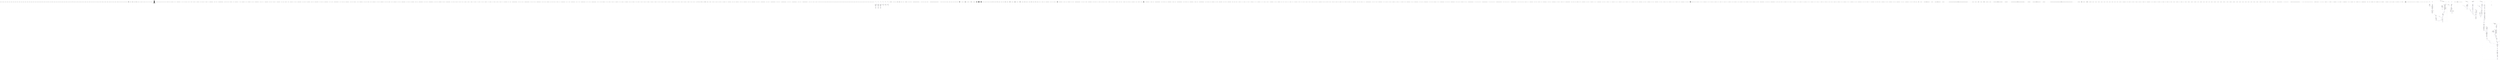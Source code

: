 digraph graph2140635066 {
	compound=true;
	edge[color=blue];
	node684426930[label="typedef long unsigned int size_t;"];
	node1430710100[label="typedef __builtin_va_list __gnuc_va_list;"];
	node443638755[label="typedef unsigned char __u_char;"];
	node1041571359[label="typedef unsigned short int __u_short;"];
	node1231875515[label="typedef unsigned int __u_int;"];
	node855769947[label="typedef unsigned long int __u_long;"];
	node1690018027[label="typedef signed char __int8_t;"];
	node118503237[label="typedef unsigned char __uint8_t;"];
	node592655690[label="typedef signed short int __int16_t;"];
	node1896539815[label="typedef unsigned short int __uint16_t;"];
	node89772444[label="typedef signed int __int32_t;"];
	node591902639[label="typedef unsigned int __uint32_t;"];
	node2093086508[label="typedef signed long int __int64_t;"];
	node104803851[label="typedef unsigned long int __uint64_t;"];
	node289336712[label="typedef __int8_t __int_least8_t;"];
	node1185631996[label="typedef __uint8_t __uint_least8_t;"];
	node566710404[label="typedef __int16_t __int_least16_t;"];
	node199676456[label="typedef __uint16_t __uint_least16_t;"];
	node1432599360[label="typedef __int32_t __int_least32_t;"];
	node1182725120[label="typedef __uint32_t __uint_least32_t;"];
	node1469597388[label="typedef __int64_t __int_least64_t;"];
	node257546804[label="typedef __uint64_t __uint_least64_t;"];
	node1025266421[label="typedef long int __quad_t;"];
	node818609427[label="typedef unsigned long int __u_quad_t;"];
	node739665788[label="typedef long int __intmax_t;"];
	node1603493193[label="typedef unsigned long int __uintmax_t;"];
	node2009979916[label="typedef unsigned long int __dev_t;"];
	node889961821[label="typedef unsigned int __uid_t;"];
	node2079989429[label="typedef unsigned int __gid_t;"];
	node435875276[label="typedef unsigned long int __ino_t;"];
	node1663485420[label="typedef unsigned long int __ino64_t;"];
	node1426344756[label="typedef unsigned int __mode_t;"];
	node1467981309[label="typedef unsigned long int __nlink_t;"];
	node1617784108[label="typedef long int __off_t;"];
	node950625683[label="typedef long int __off64_t;"];
	node1042865302[label="typedef int __pid_t;"];
	node1949551129[label="struct stUn_ivp0 {
    int __val[2];
} ;"];
	node1305564302[label="typedef struct stUn_ivp0 __fsid_t;"];
	node240259175[label="typedef long int __clock_t;"];
	node1991615833[label="typedef unsigned long int __rlim_t;"];
	node33779587[label="typedef unsigned long int __rlim64_t;"];
	node1057778492[label="typedef unsigned int __id_t;"];
	node177589009[label="typedef long int __time_t;"];
	node2041983781[label="typedef unsigned int __useconds_t;"];
	node1165000566[label="typedef long int __suseconds_t;"];
	node70435057[label="typedef long int __suseconds64_t;"];
	node33299582[label="typedef int __daddr_t;"];
	node1255252598[label="typedef int __key_t;"];
	node1897111159[label="typedef int __clockid_t;"];
	node527644338[label="typedef void *__timer_t;"];
	node476759868[label="typedef long int __blksize_t;"];
	node824865677[label="typedef long int __blkcnt_t;"];
	node696411130[label="typedef long int __blkcnt64_t;"];
	node1805708874[label="typedef unsigned long int __fsblkcnt_t;"];
	node1663913202[label="typedef unsigned long int __fsblkcnt64_t;"];
	node296552796[label="typedef unsigned long int __fsfilcnt_t;"];
	node1870274778[label="typedef unsigned long int __fsfilcnt64_t;"];
	node471395945[label="typedef long int __fsword_t;"];
	node1206973460[label="typedef long int __ssize_t;"];
	node1391735333[label="typedef long int __syscall_slong_t;"];
	node979719862[label="typedef unsigned long int __syscall_ulong_t;"];
	node355366659[label="typedef __off64_t __loff_t;"];
	node1697330995[label="typedef char *__caddr_t;"];
	node287476718[label="typedef long int __intptr_t;"];
	node1742498632[label="typedef unsigned int __socklen_t;"];
	node895697353[label="typedef int __sig_atomic_t;"];
	node2106614863[label="struct stUn_ivp2 {
    int __count;
    union stUn_ivp1 {
        unsigned int __wch;
        char __wchb[4];
    } __value;
} ;"];
	node163537874[label="typedef struct stUn_ivp2 __mbstate_t;"];
	node326781780[label="struct _G_fpos_t {
    __off_t __pos;
    __mbstate_t __state;
} ;"];
	node668979499[label="typedef struct _G_fpos_t __fpos_t;"];
	node28591285[label="struct _G_fpos64_t {
    __off64_t __pos;
    __mbstate_t __state;
} ;"];
	node223268272[label="typedef struct _G_fpos64_t __fpos64_t;"];
	node33281504[label="struct _IO_FILE ;"];
	node2050791921[label="typedef struct _IO_FILE __FILE;"];
	node1877732417[label="struct _IO_FILE ;"];
	node524876402[label="typedef struct _IO_FILE FILE;"];
	node717151165[label="struct _IO_FILE ;"];
	node809976993[label="struct _IO_marker ;"];
	node679741936[label="struct _IO_codecvt ;"];
	node89144445[label="struct _IO_wide_data ;"];
	node1621525516[label="typedef void _IO_lock_t;"];
	node1082537984[label="struct _IO_FILE {
    int _flags;
    char *_IO_read_ptr;
    char *_IO_read_end;
    char *_IO_read_base;
    char *_IO_write_base;
    char *_IO_write_ptr;
    char *_IO_write_end;
    char *_IO_buf_base;
    char *_IO_buf_end;
    char *_IO_save_base;
    char *_IO_backup_base;
    char *_IO_save_end;
    struct _IO_marker *_markers;
    struct _IO_FILE *_chain;
    int _fileno;
    int _flags2;
    __off_t _old_offset;
    unsigned short _cur_column;
    signed char _vtable_offset;
    char _shortbuf[1];
    _IO_lock_t *_lock;
    __off64_t _offset;
    struct _IO_codecvt *_codecvt;
    struct _IO_wide_data *_wide_data;
    struct _IO_FILE *_freeres_list;
    void *_freeres_buf;
    size_t __pad5;
    int _mode;
    char _unused2[15 * sizeof(int) - 4 * sizeof(void *) - sizeof(size_t)];
} ;"];
	node789998945[label="typedef __gnuc_va_list va_list;"];
	node1535684464[label="typedef __off_t off_t;"];
	node735344652[label="typedef __ssize_t ssize_t;"];
	node1752069395[label="typedef __fpos_t fpos_t;"];
	node1605702850[label="extern FILE *stdin;"];
	node447059608[label="extern FILE *stdout;"];
	node1022388737[label="extern FILE *stderr;"];
	node1846347146[label="extern int remove(const char *__filename);"];
	node1557594596[label="const char *__filename"];
	node104893413[label="extern int rename(const char *__old, const char *__new);"];
	node264146899[label="const char *__old"];
	node1625717766[label="const char *__new"];
	node508047053[label="extern int renameat(int __oldfd, const char *__old , int __newfd , const char *__new);"];
	node210204797[label="int __oldfd"];
	node1745328286[label="const char *__old"];
	node729827711[label="int __newfd"];
	node903383636[label="const char *__new"];
	node1745014819[label="extern int fclose(FILE *__stream);"];
	node96858414[label="FILE *__stream"];
	node1422562336[label="extern FILE *tmpfile(void );"];
	node1016138445[label="void "];
	node1351568309[label="extern char *tmpnam(char [20]);"];
	node1779202806[label="char [20]"];
	node640929948[label="extern char *tmpnam_r(char __s[20]);"];
	node1425445649[label="char __s[20]"];
	node158065070[label="extern char *tempnam(const char *__dir, const char *__pfx);"];
	node41495592[label="const char *__dir"];
	node1895373539[label="const char *__pfx"];
	node1356985340[label="extern int fflush(FILE *__stream);"];
	node1216889437[label="FILE *__stream"];
	node503486980[label="extern int fflush_unlocked(FILE *__stream);"];
	node1551660539[label="FILE *__stream"];
	node411594792[label="extern FILE *fopen(const char *__restrict __filename, const char *__restrict __modes);"];
	node1775247809[label="const char *__restrict __filename"];
	node1369116416[label="const char *__restrict __modes"];
	node1228499113[label="extern FILE *freopen(const char *__restrict __filename, const char *__restrict __modes , FILE *__restrict __stream);"];
	node1016633374[label="const char *__restrict __filename"];
	node43951584[label="const char *__restrict __modes"];
	node269715230[label="FILE *__restrict __stream"];
	node1597415366[label="extern FILE *fdopen(int __fd, const char *__modes);"];
	node2045314417[label="int __fd"];
	node1532347350[label="const char *__modes"];
	node763937215[label="extern FILE *fmemopen(void *__s, size_t __len , const char *__modes);"];
	node1153596299[label="void *__s"];
	node1495761010[label="size_t __len"];
	node164802358[label="const char *__modes"];
	node340368210[label="extern FILE *open_memstream(char **__bufloc, size_t *__sizeloc);"];
	node368122875[label="char **__bufloc"];
	node201291340[label="size_t *__sizeloc"];
	node2036260314[label="extern void setbuf(FILE *__restrict __stream, char *__restrict __buf);"];
	node2012689706[label="FILE *__restrict __stream"];
	node188384341[label="char *__restrict __buf"];
	node1247632184[label="extern int setvbuf(FILE *__restrict __stream, char *__restrict __buf , int __modes , size_t __n);"];
	node408583632[label="FILE *__restrict __stream"];
	node974028681[label="char *__restrict __buf"];
	node284957218[label="int __modes"];
	node1461091531[label="size_t __n"];
	node956321359[label="extern void setbuffer(FILE *__restrict __stream, char *__restrict __buf , size_t __size);"];
	node90547887[label="FILE *__restrict __stream"];
	node119473514[label="char *__restrict __buf"];
	node2008185687[label="size_t __size"];
	node1658724563[label="extern void setlinebuf(FILE *__stream);"];
	node1765994056[label="FILE *__stream"];
	node1718325723[label="extern int fprintf(FILE *__restrict __stream, const char *__restrict __format, ...);"];
	node1309988128[label="FILE *__restrict __stream"];
	node2023843291[label="const char *__restrict __format"];
	node1538495109[label="extern int printf(const char *__restrict __format, ...);"];
	node315068214[label="const char *__restrict __format"];
	node921406983[label="extern int sprintf(char *__restrict __s, const char *__restrict __format, ...);"];
	node978105475[label="char *__restrict __s"];
	node2000077854[label="const char *__restrict __format"];
	node839213325[label="extern int vfprintf(FILE *__restrict __s, const char *__restrict __format , __gnuc_va_list __arg);"];
	node382265784[label="FILE *__restrict __s"];
	node548828006[label="const char *__restrict __format"];
	node1659772041[label="__gnuc_va_list __arg"];
	node130889824[label="extern int vprintf(const char *__restrict __format, __gnuc_va_list __arg);"];
	node1865819773[label="const char *__restrict __format"];
	node675203915[label="__gnuc_va_list __arg"];
	node2080551883[label="extern int vsprintf(char *__restrict __s, const char *__restrict __format , __gnuc_va_list __arg);"];
	node861958315[label="char *__restrict __s"];
	node1027296777[label="const char *__restrict __format"];
	node1090446425[label="__gnuc_va_list __arg"];
	node1096293439[label="extern int snprintf(char *__restrict __s, size_t __maxlen , const char *__restrict __format, ...);"];
	node1672843252[label="char *__restrict __s"];
	node2040956503[label="size_t __maxlen"];
	node1900767641[label="const char *__restrict __format"];
	node1838342951[label="extern int vsnprintf(char *__restrict __s, size_t __maxlen , const char *__restrict __format , __gnuc_va_list __arg);"];
	node40583144[label="char *__restrict __s"];
	node810673270[label="size_t __maxlen"];
	node533944978[label="const char *__restrict __format"];
	node785927145[label="__gnuc_va_list __arg"];
	node1687418752[label="extern int vdprintf(int __fd, const char *__restrict __fmt , __gnuc_va_list __arg);"];
	node926017718[label="int __fd"];
	node1396835114[label="const char *__restrict __fmt"];
	node1110925998[label="__gnuc_va_list __arg"];
	node852412024[label="extern int dprintf(int __fd, const char *__restrict __fmt, ...);"];
	node1476482227[label="int __fd"];
	node193456779[label="const char *__restrict __fmt"];
	node689218344[label="extern int fscanf(FILE *__restrict __stream, const char *__restrict __format, ...);"];
	node1699491713[label="FILE *__restrict __stream"];
	node1289035342[label="const char *__restrict __format"];
	node886119570[label="extern int scanf(const char *__restrict __format, ...);"];
	node523938160[label="const char *__restrict __format"];
	node158203067[label="extern int sscanf(const char *__restrict __s, const char *__restrict __format, ...);"];
	node633686225[label="const char *__restrict __s"];
	node1281445260[label="const char *__restrict __format"];
	node147043892[label="extern int fscanf(FILE *__restrict __stream, const char *__restrict __format, ...);"];
	node78372190[label="FILE *__restrict __stream"];
	node1712524347[label="const char *__restrict __format"];
	node784422651[label="extern int scanf(const char *__restrict __format, ...);"];
	node1461249916[label="const char *__restrict __format"];
	node1772339008[label="extern int sscanf(const char *__restrict __s, const char *__restrict __format, ...);"];
	node219040114[label="const char *__restrict __s"];
	node950172366[label="const char *__restrict __format"];
	node1243165922[label="extern int vfscanf(FILE *__restrict __s, const char *__restrict __format , __gnuc_va_list __arg);"];
	node1889348204[label="FILE *__restrict __s"];
	node232226317[label="const char *__restrict __format"];
	node128870695[label="__gnuc_va_list __arg"];
	node746359178[label="extern int vscanf(const char *__restrict __format, __gnuc_va_list __arg);"];
	node465312656[label="const char *__restrict __format"];
	node321041730[label="__gnuc_va_list __arg"];
	node1448904830[label="extern int vsscanf(const char *__restrict __s, const char *__restrict __format , __gnuc_va_list __arg);"];
	node322033405[label="const char *__restrict __s"];
	node405787243[label="const char *__restrict __format"];
	node1355475787[label="__gnuc_va_list __arg"];
	node467970019[label="extern int vfscanf(FILE *__restrict __s, const char *__restrict __format , __gnuc_va_list __arg);"];
	node506148813[label="FILE *__restrict __s"];
	node1200391338[label="const char *__restrict __format"];
	node1290884215[label="__gnuc_va_list __arg"];
	node1865869318[label="extern int vscanf(const char *__restrict __format, __gnuc_va_list __arg);"];
	node181083292[label="const char *__restrict __format"];
	node703262976[label="__gnuc_va_list __arg"];
	node1381735924[label="extern int vsscanf(const char *__restrict __s, const char *__restrict __format , __gnuc_va_list __arg);"];
	node966987034[label="const char *__restrict __s"];
	node801388009[label="const char *__restrict __format"];
	node274720798[label="__gnuc_va_list __arg"];
	node1238173945[label="extern int fgetc(FILE *__stream);"];
	node1406226484[label="FILE *__stream"];
	node1424392446[label="extern int getc(FILE *__stream);"];
	node2070434997[label="FILE *__stream"];
	node464583224[label="extern int getchar(void );"];
	node374875381[label="void "];
	node1104492563[label="extern int getc_unlocked(FILE *__stream);"];
	node1686279280[label="FILE *__stream"];
	node428609308[label="extern int getchar_unlocked(void );"];
	node343594171[label="void "];
	node1769687268[label="extern int fgetc_unlocked(FILE *__stream);"];
	node1522872841[label="FILE *__stream"];
	node2089123471[label="extern int fputc(int __c, FILE *__stream);"];
	node451832195[label="int __c"];
	node428169113[label="FILE *__stream"];
	node1011753918[label="extern int putc(int __c, FILE *__stream);"];
	node626137117[label="int __c"];
	node698681873[label="FILE *__stream"];
	node1114748744[label="extern int putchar(int __c);"];
	node858760910[label="int __c"];
	node2147388034[label="extern int fputc_unlocked(int __c, FILE *__stream);"];
	node481896873[label="int __c"];
	node261710917[label="FILE *__stream"];
	node196316233[label="extern int putc_unlocked(int __c, FILE *__stream);"];
	node1754201778[label="int __c"];
	node1439452257[label="FILE *__stream"];
	node1384421718[label="extern int putchar_unlocked(int __c);"];
	node889633931[label="int __c"];
	node532957247[label="extern int getw(FILE *__stream);"];
	node2030920346[label="FILE *__stream"];
	node1869172855[label="extern int putw(int __w, FILE *__stream);"];
	node715949995[label="int __w"];
	node1075420510[label="FILE *__stream"];
	node1981518612[label="extern char *fgets(char *__restrict __s, int __n , FILE *__restrict __stream);"];
	node461567530[label="char *__restrict __s"];
	node584351497[label="int __n"];
	node98264771[label="FILE *__restrict __stream"];
	node1036502525[label="extern __ssize_t __getdelim(char **__restrict __lineptr, size_t *__restrict __n , int __delimiter , FILE *__restrict __stream);"];
	node732556569[label="char **__restrict __lineptr"];
	node376644416[label="size_t *__restrict __n"];
	node820074024[label="int __delimiter"];
	node1100254227[label="FILE *__restrict __stream"];
	node1231373644[label="extern __ssize_t getdelim(char **__restrict __lineptr, size_t *__restrict __n , int __delimiter , FILE *__restrict __stream);"];
	node903395874[label="char **__restrict __lineptr"];
	node944705074[label="size_t *__restrict __n"];
	node555334025[label="int __delimiter"];
	node973153912[label="FILE *__restrict __stream"];
	node743556950[label="extern __ssize_t getline(char **__restrict __lineptr, size_t *__restrict __n , FILE *__restrict __stream);"];
	node885030604[label="char **__restrict __lineptr"];
	node145583401[label="size_t *__restrict __n"];
	node2058613140[label="FILE *__restrict __stream"];
	node1435423859[label="extern int fputs(const char *__restrict __s, FILE *__restrict __stream);"];
	node1432962253[label="const char *__restrict __s"];
	node933837244[label="FILE *__restrict __stream"];
	node1534507153[label="extern int puts(const char *__s);"];
	node1282386874[label="const char *__s"];
	node833264385[label="extern int ungetc(int __c, FILE *__stream);"];
	node1788199670[label="int __c"];
	node997609062[label="FILE *__stream"];
	node1640224684[label="extern size_t fread(void *__restrict __ptr, size_t __size , size_t __n , FILE *__restrict __stream);"];
	node1869376624[label="void *__restrict __ptr"];
	node452431415[label="size_t __size"];
	node1275459643[label="size_t __n"];
	node899296406[label="FILE *__restrict __stream"];
	node518334273[label="extern size_t fwrite(const void *__restrict __ptr, size_t __size , size_t __n , FILE *__restrict __s);"];
	node770463685[label="const void *__restrict __ptr"];
	node1986590973[label="size_t __size"];
	node441906696[label="size_t __n"];
	node1252913476[label="FILE *__restrict __s"];
	node440968578[label="extern size_t fread_unlocked(void *__restrict __ptr, size_t __size , size_t __n , FILE *__restrict __stream);"];
	node1246299416[label="void *__restrict __ptr"];
	node509488646[label="size_t __size"];
	node311207855[label="size_t __n"];
	node1220163548[label="FILE *__restrict __stream"];
	node2137681222[label="extern size_t fwrite_unlocked(const void *__restrict __ptr, size_t __size , size_t __n , FILE *__restrict __stream);"];
	node2038670805[label="const void *__restrict __ptr"];
	node707885815[label="size_t __size"];
	node1527597068[label="size_t __n"];
	node1965298268[label="FILE *__restrict __stream"];
	node715544178[label="extern int fseek(FILE *__stream, long int __off , int __whence);"];
	node1856911152[label="FILE *__stream"];
	node937195105[label="long int __off"];
	node122376732[label="int __whence"];
	node777121249[label="extern long int ftell(FILE *__stream);"];
	node148783622[label="FILE *__stream"];
	node1176958340[label="extern void rewind(FILE *__stream);"];
	node2053675385[label="FILE *__stream"];
	node1146832276[label="extern int fseeko(FILE *__stream, __off_t __off , int __whence);"];
	node1052131752[label="FILE *__stream"];
	node126767009[label="__off_t __off"];
	node935813802[label="int __whence"];
	node528938970[label="extern __off_t ftello(FILE *__stream);"];
	node620459311[label="FILE *__stream"];
	node947029629[label="extern int fgetpos(FILE *__restrict __stream, fpos_t *__restrict __pos);"];
	node1225196709[label="FILE *__restrict __stream"];
	node1679470965[label="fpos_t *__restrict __pos"];
	node1981749800[label="extern int fsetpos(FILE *__stream, const fpos_t *__pos);"];
	node1219499527[label="FILE *__stream"];
	node2142914862[label="const fpos_t *__pos"];
	node354764137[label="extern void clearerr(FILE *__stream);"];
	node1535875885[label="FILE *__stream"];
	node1020021920[label="extern int feof(FILE *__stream);"];
	node1495860636[label="FILE *__stream"];
	node1823212340[label="extern int ferror(FILE *__stream);"];
	node1482861352[label="FILE *__stream"];
	node1722591828[label="extern void clearerr_unlocked(FILE *__stream);"];
	node1944468301[label="FILE *__stream"];
	node886096689[label="extern int feof_unlocked(FILE *__stream);"];
	node1372771126[label="FILE *__stream"];
	node2102001207[label="extern int ferror_unlocked(FILE *__stream);"];
	node1775420512[label="FILE *__stream"];
	node1615264672[label="extern void perror(const char *__s);"];
	node134963352[label="const char *__s"];
	node504561103[label="extern int fileno(FILE *__stream);"];
	node300690223[label="FILE *__stream"];
	node439679202[label="extern int fileno_unlocked(FILE *__stream);"];
	node1718792426[label="FILE *__stream"];
	node1933826115[label="extern int pclose(FILE *__stream);"];
	node371630068[label="FILE *__stream"];
	node560321707[label="extern FILE *popen(const char *__command, const char *__modes);"];
	node588890592[label="const char *__command"];
	node766136466[label="const char *__modes"];
	node1123939422[label="extern char *ctermid(char *__s);"];
	node1098082328[label="char *__s"];
	node1724067349[label="extern void flockfile(FILE *__stream);"];
	node1446762148[label="FILE *__stream"];
	node1192809248[label="extern int ftrylockfile(FILE *__stream);"];
	node709827525[label="FILE *__stream"];
	node1559673372[label="extern void funlockfile(FILE *__stream);"];
	node1272033405[label="FILE *__stream"];
	node680072609[label="extern int __uflow(FILE *);"];
	node917040074[label="FILE *"];
	node993640162[label="extern int __overflow(FILE *, int );"];
	node1747087615[label="FILE *"];
	node477541118[label="int "];
	node767321840[label="typedef int wchar_t;"];
	node2052572633[label="struct stUn_ivp3 {
    int quot;
    int rem;
} ;"];
	node1562381774[label="typedef struct stUn_ivp3 div_t;"];
	node1091925703[label="struct stUn_ivp4 {
    long int quot;
    long int rem;
} ;"];
	node80867688[label="typedef struct stUn_ivp4 ldiv_t;"];
	node161040638[label="__extension__ struct stUn_ivp5 {
    long long int quot;
    long long int rem;
} ;"];
	node1899482388[label="__extension__ typedef struct stUn_ivp5 lldiv_t;"];
	node1436718473[label="extern size_t __ctype_get_mb_cur_max(void );"];
	node461634243[label="void "];
	node519562439[label="extern double atof(const char *__nptr);"];
	node249270028[label="const char *__nptr"];
	node1879362884[label="extern int atoi(const char *__nptr);"];
	node47110095[label="const char *__nptr"];
	node416692630[label="extern long int atol(const char *__nptr);"];
	node97755704[label="const char *__nptr"];
	node649154765[label="__extension__ extern long long int atoll(const char *__nptr);"];
	node818837731[label="const char *__nptr"];
	node1331925151[label="extern double strtod(const char *__restrict __nptr, char **__restrict __endptr);"];
	node485301524[label="const char *__restrict __nptr"];
	node111105514[label="char **__restrict __endptr"];
	node582266124[label="extern float strtof(const char *__restrict __nptr, char **__restrict __endptr);"];
	node143641035[label="const char *__restrict __nptr"];
	node1640043321[label="char **__restrict __endptr"];
	node361542922[label="extern long double strtold(const char *__restrict __nptr, char **__restrict __endptr);"];
	node1823652167[label="const char *__restrict __nptr"];
	node867485557[label="char **__restrict __endptr"];
	node1256469923[label="extern long int strtol(const char *__restrict __nptr, char **__restrict __endptr , int __base);"];
	node1633360815[label="const char *__restrict __nptr"];
	node717278052[label="char **__restrict __endptr"];
	node13193469[label="int __base"];
	node680415425[label="extern unsigned long int strtoul(const char *__restrict __nptr, char **__restrict __endptr , int __base);"];
	node374123858[label="const char *__restrict __nptr"];
	node314280259[label="char **__restrict __endptr"];
	node266571038[label="int __base"];
	node933099011[label="__extension__ extern long long int strtoq(const char *__restrict __nptr, char **__restrict __endptr , int __base);"];
	node694234850[label="const char *__restrict __nptr"];
	node1008662534[label="char **__restrict __endptr"];
	node1419502343[label="int __base"];
	node516952715[label="__extension__ extern unsigned long long int strtouq(const char *__restrict __nptr, char **__restrict __endptr , int __base);"];
	node672023440[label="const char *__restrict __nptr"];
	node1594618093[label="char **__restrict __endptr"];
	node1060229007[label="int __base"];
	node1640246868[label="__extension__ extern long long int strtoll(const char *__restrict __nptr, char **__restrict __endptr , int __base);"];
	node88893820[label="const char *__restrict __nptr"];
	node1615410468[label="char **__restrict __endptr"];
	node1767121170[label="int __base"];
	node462020284[label="__extension__ extern unsigned long long int strtoull(const char *__restrict __nptr, char **__restrict __endptr , int __base);"];
	node61921754[label="const char *__restrict __nptr"];
	node992171555[label="char **__restrict __endptr"];
	node344180536[label="int __base"];
	node854519560[label="extern char *l64a(long int __n);"];
	node1033972644[label="long int __n"];
	node2089115376[label="extern long int a64l(const char *__s);"];
	node2047785273[label="const char *__s"];
	node726037979[label="typedef __u_char u_char;"];
	node1680548214[label="typedef __u_short u_short;"];
	node327004479[label="typedef __u_int u_int;"];
	node1623406089[label="typedef __u_long u_long;"];
	node929278717[label="typedef __quad_t quad_t;"];
	node74695825[label="typedef __u_quad_t u_quad_t;"];
	node516523336[label="typedef __fsid_t fsid_t;"];
	node1458115183[label="typedef __loff_t loff_t;"];
	node1255505329[label="typedef __ino_t ino_t;"];
	node1695127472[label="typedef __dev_t dev_t;"];
	node1469692066[label="typedef __gid_t gid_t;"];
	node742359535[label="typedef __mode_t mode_t;"];
	node1989968081[label="typedef __nlink_t nlink_t;"];
	node1174772595[label="typedef __uid_t uid_t;"];
	node1181479782[label="typedef __pid_t pid_t;"];
	node1122185195[label="typedef __id_t id_t;"];
	node1300689712[label="typedef __daddr_t daddr_t;"];
	node708956538[label="typedef __caddr_t caddr_t;"];
	node1092507262[label="typedef __key_t key_t;"];
	node916283981[label="typedef __clock_t clock_t;"];
	node58387611[label="typedef __clockid_t clockid_t;"];
	node907875994[label="typedef __time_t time_t;"];
	node1800898425[label="typedef __timer_t timer_t;"];
	node217590872[label="typedef unsigned long int ulong;"];
	node406742184[label="typedef unsigned short int ushort;"];
	node1485432471[label="typedef unsigned int uint;"];
	node810103755[label="typedef __int8_t int8_t;"];
	node266267666[label="typedef __int16_t int16_t;"];
	node1145512119[label="typedef __int32_t int32_t;"];
	node474647699[label="typedef __int64_t int64_t;"];
	node762100699[label="typedef __uint8_t u_int8_t;"];
	node980700722[label="typedef __uint16_t u_int16_t;"];
	node1139208287[label="typedef __uint32_t u_int32_t;"];
	node567572723[label="typedef __uint64_t u_int64_t;"];
	node1156916634[label="typedef int register_t;"];
	subgraph cluster117890788 {
		compound=true;
		style=dotted;
		label="__bswap_16()";
		node1012752603[label="B_FuDe", shape="triangle"];
		node1364947765[label="E_FuDe", shape="invtriangle"];
		node1492700687[label="__uint16_t __bsx"];
		subgraph cluster402269681 {
			compound=true;
			style=dotted;
			label="CompoundStatement";
			node1353474994[label="B_CoSt", shape="triangle"];
			node356904775[label="E_CoSt", shape="invtriangle"];
			node835751985[label="unsigned short int _imopVarPre21;"];
			subgraph cluster831473649 {
				compound=true;
				style=dotted;
				label="CallStatement";
				node151060420[label="B_CaSt", shape="triangle"];
				node970211863[label="E_CaSt", shape="invtriangle"];
				node847292314[label="__bsx"];
				node1997267152[label="_imopVarPre21"];
			}
			node1052245880[label="return _imopVarPre21;"];
		}
	}
	subgraph cluster1377887999 {
		compound=true;
		style=dotted;
		label="__bswap_32()";
		node1613583383[label="B_FuDe", shape="triangle"];
		node122759375[label="E_FuDe", shape="invtriangle"];
		node831253172[label="__uint32_t __bsx"];
		subgraph cluster470870842 {
			compound=true;
			style=dotted;
			label="CompoundStatement";
			node1240673227[label="B_CoSt", shape="triangle"];
			node452106777[label="E_CoSt", shape="invtriangle"];
			node1475886535[label="unsigned int _imopVarPre97;"];
			subgraph cluster1367323331 {
				compound=true;
				style=dotted;
				label="CallStatement";
				node1814597744[label="B_CaSt", shape="triangle"];
				node1776649574[label="E_CaSt", shape="invtriangle"];
				node48504332[label="__bsx"];
				node102949789[label="_imopVarPre97"];
			}
			node767904592[label="return _imopVarPre97;"];
		}
	}
	subgraph cluster1923018591 {
		compound=true;
		style=dotted;
		label="__bswap_64()";
		node642554260[label="B_FuDe", shape="triangle"];
		node1187505856[label="E_FuDe", shape="invtriangle"];
		node451809097[label="__uint64_t __bsx"];
		subgraph cluster1730956836 {
			compound=true;
			style=dotted;
			label="CompoundStatement";
			node715978059[label="B_CoSt", shape="triangle"];
			node2049654013[label="E_CoSt", shape="invtriangle"];
			node1786221884[label="unsigned long int _imopVarPre98;"];
			subgraph cluster1411151613 {
				compound=true;
				style=dotted;
				label="CallStatement";
				node289571900[label="B_CaSt", shape="triangle"];
				node965988043[label="E_CaSt", shape="invtriangle"];
				node1141371177[label="__bsx"];
				node1996346865[label="_imopVarPre98"];
			}
			node98741020[label="return _imopVarPre98;"];
		}
	}
	subgraph cluster1376105442 {
		compound=true;
		style=dotted;
		label="__uint16_identity()";
		node671271586[label="B_FuDe", shape="triangle"];
		node1805606351[label="E_FuDe", shape="invtriangle"];
		node670316132[label="__uint16_t __x"];
		subgraph cluster1161685456 {
			compound=true;
			style=dotted;
			label="CompoundStatement";
			node777255296[label="B_CoSt", shape="triangle"];
			node1015829779[label="E_CoSt", shape="invtriangle"];
			node665454368[label="return __x;"];
		}
	}
	subgraph cluster1416807034 {
		compound=true;
		style=dotted;
		label="__uint32_identity()";
		node1432043209[label="B_FuDe", shape="triangle"];
		node698229852[label="E_FuDe", shape="invtriangle"];
		node381892750[label="__uint32_t __x"];
		subgraph cluster766565657 {
			compound=true;
			style=dotted;
			label="CompoundStatement";
			node894432502[label="B_CoSt", shape="triangle"];
			node828093115[label="E_CoSt", shape="invtriangle"];
			node2031700764[label="return __x;"];
		}
	}
	subgraph cluster1308354754 {
		compound=true;
		style=dotted;
		label="__uint64_identity()";
		node732967222[label="B_FuDe", shape="triangle"];
		node2024041851[label="E_FuDe", shape="invtriangle"];
		node414033121[label="__uint64_t __x"];
		subgraph cluster736062588 {
			compound=true;
			style=dotted;
			label="CompoundStatement";
			node330045015[label="B_CoSt", shape="triangle"];
			node1389792953[label="E_CoSt", shape="invtriangle"];
			node1914647846[label="return __x;"];
		}
	}
	node2125465277[label="struct stUn_ivp6 {
    unsigned long int __val[(1024 / (8 * sizeof(unsigned long int)))];
} ;"];
	node1641537314[label="typedef struct stUn_ivp6 __sigset_t;"];
	node2109503434[label="typedef __sigset_t sigset_t;"];
	node1021620392[label="struct timeval {
    __time_t tv_sec;
    __suseconds_t tv_usec;
} ;"];
	node1916160576[label="struct timespec {
    __time_t tv_sec;
    __syscall_slong_t tv_nsec;
} ;"];
	node160835898[label="typedef __suseconds_t suseconds_t;"];
	node905985680[label="typedef long int __fd_mask;"];
	node59979509[label="struct stUn_ivp7 {
    __fd_mask __fds_bits[1024 / (8 * (int) sizeof(__fd_mask))];
} ;"];
	node1443971913[label="typedef struct stUn_ivp7 fd_set;"];
	node836048152[label="typedef __fd_mask fd_mask;"];
	node1551979640[label="extern int select(int __nfds, fd_set *__restrict __readfds , fd_set *__restrict __writefds , fd_set *__restrict __exceptfds , struct timeval *__restrict __timeout);"];
	node517045935[label="int __nfds"];
	node1590803535[label="fd_set *__restrict __readfds"];
	node2006273911[label="fd_set *__restrict __writefds"];
	node579177505[label="fd_set *__restrict __exceptfds"];
	node1370131471[label="struct timeval *__restrict __timeout"];
	node1227021444[label="extern int pselect(int __nfds, fd_set *__restrict __readfds , fd_set *__restrict __writefds , fd_set *__restrict __exceptfds , const struct timespec *__restrict __timeout , const __sigset_t *__restrict __sigmask);"];
	node1143287451[label="int __nfds"];
	node505366143[label="fd_set *__restrict __readfds"];
	node392260615[label="fd_set *__restrict __writefds"];
	node1263153428[label="fd_set *__restrict __exceptfds"];
	node1277694634[label="const struct timespec *__restrict __timeout"];
	node518017014[label="const __sigset_t *__restrict __sigmask"];
	node188928456[label="typedef __blksize_t blksize_t;"];
	node1994167657[label="typedef __blkcnt_t blkcnt_t;"];
	node803286723[label="typedef __fsblkcnt_t fsblkcnt_t;"];
	node401067111[label="typedef __fsfilcnt_t fsfilcnt_t;"];
	node1146805207[label="union stUn_ivp9 {
    __extension__ unsigned long long int __value64;
    struct stUn_ivp8 {
        unsigned int __low;
        unsigned int __high;
    } __value32;
} ;"];
	node172106640[label="typedef union stUn_ivp9 __atomic_wide_counter;"];
	node1386009530[label="struct __pthread_internal_list {
    struct __pthread_internal_list *__prev;
    struct __pthread_internal_list *__next;
} ;"];
	node537705315[label="typedef struct __pthread_internal_list __pthread_list_t;"];
	node45081187[label="struct __pthread_internal_slist {
    struct __pthread_internal_slist *__next;
} ;"];
	node2011342291[label="typedef struct __pthread_internal_slist __pthread_slist_t;"];
	node905879757[label="struct __pthread_mutex_s {
    int __lock;
    unsigned int __count;
    int __owner;
    unsigned int __nusers;
    int __kind;
    short __spins;
    short __elision;
    __pthread_list_t __list;
} ;"];
	node202397970[label="struct __pthread_rwlock_arch_t {
    unsigned int __readers;
    unsigned int __writers;
    unsigned int __wrphase_futex;
    unsigned int __writers_futex;
    unsigned int __pad3;
    unsigned int __pad4;
    int __cur_writer;
    int __shared;
    signed char __rwelision;
    unsigned char __pad1[7];
    unsigned long int __pad2;
    unsigned int __flags;
} ;"];
	node695066567[label="struct __pthread_cond_s {
    __atomic_wide_counter __wseq;
    __atomic_wide_counter __g1_start;
    unsigned int __g_refs[2];
    unsigned int __g_size[2];
    unsigned int __g1_orig_size;
    unsigned int __wrefs;
    unsigned int __g_signals[2];
} ;"];
	node20366246[label="typedef unsigned int __tss_t;"];
	node1096977231[label="typedef unsigned long int __thrd_t;"];
	node349454099[label="struct stUn_ivp10 {
    int __data;
} ;"];
	node997570484[label="typedef struct stUn_ivp10 __once_flag;"];
	node1954953964[label="typedef unsigned long int pthread_t;"];
	node213884097[label="union stUn_ivp11 {
    char __size[4];
    int __align;
} ;"];
	node38784987[label="typedef union stUn_ivp11 pthread_mutexattr_t;"];
	node1698704934[label="union stUn_ivp12 {
    char __size[4];
    int __align;
} ;"];
	node461118575[label="typedef union stUn_ivp12 pthread_condattr_t;"];
	node1735639155[label="typedef unsigned int pthread_key_t;"];
	node1199934844[label="typedef int pthread_once_t;"];
	node1563981194[label="union pthread_attr_t {
    char __size[56];
    long int __align;
} ;"];
	node996656695[label="typedef union pthread_attr_t pthread_attr_t;"];
	node1513395780[label="union stUn_ivp13 {
    struct __pthread_mutex_s __data;
    char __size[40];
    long int __align;
} ;"];
	node1317929042[label="typedef union stUn_ivp13 pthread_mutex_t;"];
	node1108544092[label="union stUn_ivp14 {
    struct __pthread_cond_s __data;
    char __size[48];
    __extension__ long long int __align;
} ;"];
	node1029209203[label="typedef union stUn_ivp14 pthread_cond_t;"];
	node1092112789[label="union stUn_ivp15 {
    struct __pthread_rwlock_arch_t __data;
    char __size[56];
    long int __align;
} ;"];
	node744809168[label="typedef union stUn_ivp15 pthread_rwlock_t;"];
	node1032600842[label="union stUn_ivp16 {
    char __size[8];
    long int __align;
} ;"];
	node1651676011[label="typedef union stUn_ivp16 pthread_rwlockattr_t;"];
	node956303508[label="typedef volatile int pthread_spinlock_t;"];
	node1620744559[label="union stUn_ivp17 {
    char __size[32];
    long int __align;
} ;"];
	node1656551937[label="typedef union stUn_ivp17 pthread_barrier_t;"];
	node681130615[label="union stUn_ivp18 {
    char __size[4];
    int __align;
} ;"];
	node1117804470[label="typedef union stUn_ivp18 pthread_barrierattr_t;"];
	node1419968404[label="extern long int random(void );"];
	node1988464942[label="void "];
	node1150610696[label="extern void srandom(unsigned int __seed);"];
	node999746083[label="unsigned int __seed"];
	node121382376[label="extern char *initstate(unsigned int __seed, char *__statebuf , size_t __statelen);"];
	node1325360590[label="unsigned int __seed"];
	node2033547232[label="char *__statebuf"];
	node964296578[label="size_t __statelen"];
	node1983072826[label="extern char *setstate(char *__statebuf);"];
	node343670983[label="char *__statebuf"];
	node1701691919[label="struct random_data {
    int32_t *fptr;
    int32_t *rptr;
    int32_t *state;
    int rand_type;
    int rand_deg;
    int rand_sep;
    int32_t *end_ptr;
} ;"];
	node725296557[label="extern int random_r(struct random_data *__restrict __buf, int32_t *__restrict __result);"];
	node635443030[label="struct random_data *__restrict __buf"];
	node1661504445[label="int32_t *__restrict __result"];
	node697311913[label="extern int srandom_r(unsigned int __seed, struct random_data *__buf);"];
	node2096900616[label="unsigned int __seed"];
	node62063625[label="struct random_data *__buf"];
	node2125091542[label="extern int initstate_r(unsigned int __seed, char *__restrict __statebuf , size_t __statelen , struct random_data *__restrict __buf);"];
	node1950478035[label="unsigned int __seed"];
	node871329822[label="char *__restrict __statebuf"];
	node926812615[label="size_t __statelen"];
	node1025206294[label="struct random_data *__restrict __buf"];
	node1174262669[label="extern int setstate_r(char *__restrict __statebuf, struct random_data *__restrict __buf);"];
	node1303008224[label="char *__restrict __statebuf"];
	node357474679[label="struct random_data *__restrict __buf"];
	node287711177[label="extern int rand(void );"];
	node2109706922[label="void "];
	node1430694368[label="extern void srand(unsigned int __seed);"];
	node2060505090[label="unsigned int __seed"];
	node711496491[label="extern int rand_r(unsigned int *__seed);"];
	node586890718[label="unsigned int *__seed"];
	node680122775[label="extern double drand48(void );"];
	node1610277935[label="void "];
	node1495876679[label="extern double erand48(unsigned short int __xsubi[3]);"];
	node296258951[label="unsigned short int __xsubi[3]"];
	node1830438178[label="extern long int lrand48(void );"];
	node623969439[label="void "];
	node2117269355[label="extern long int nrand48(unsigned short int __xsubi[3]);"];
	node777046609[label="unsigned short int __xsubi[3]"];
	node599816005[label="extern long int mrand48(void );"];
	node1698593276[label="void "];
	node970925650[label="extern long int jrand48(unsigned short int __xsubi[3]);"];
	node79844840[label="unsigned short int __xsubi[3]"];
	node1248605984[label="extern void srand48(long int __seedval);"];
	node1495126073[label="long int __seedval"];
	node1189870601[label="extern unsigned short int *seed48(unsigned short int __seed16v[3]);"];
	node823559146[label="unsigned short int __seed16v[3]"];
	node2082423642[label="extern void lcong48(unsigned short int __param[7]);"];
	node1170591130[label="unsigned short int __param[7]"];
	node20497082[label="struct drand48_data {
    unsigned short int __x[3];
    unsigned short int __old_x[3];
    unsigned short int __c;
    unsigned short int __init;
    __extension__ unsigned long long int __a;
} ;"];
	node86178919[label="extern int drand48_r(struct drand48_data *__restrict __buffer, double *__restrict __result);"];
	node170278393[label="struct drand48_data *__restrict __buffer"];
	node2039279266[label="double *__restrict __result"];
	node410060429[label="extern int erand48_r(unsigned short int __xsubi[3], struct drand48_data *__restrict __buffer , double *__restrict __result);"];
	node1719079876[label="unsigned short int __xsubi[3]"];
	node1564588329[label="struct drand48_data *__restrict __buffer"];
	node893038039[label="double *__restrict __result"];
	node1439515127[label="extern int lrand48_r(struct drand48_data *__restrict __buffer, long int *__restrict __result);"];
	node268144405[label="struct drand48_data *__restrict __buffer"];
	node1986647970[label="long int *__restrict __result"];
	node633776606[label="extern int nrand48_r(unsigned short int __xsubi[3], struct drand48_data *__restrict __buffer , long int *__restrict __result);"];
	node714585272[label="unsigned short int __xsubi[3]"];
	node1416564534[label="struct drand48_data *__restrict __buffer"];
	node890563104[label="long int *__restrict __result"];
	node1060834073[label="extern int mrand48_r(struct drand48_data *__restrict __buffer, long int *__restrict __result);"];
	node1926551980[label="struct drand48_data *__restrict __buffer"];
	node42575626[label="long int *__restrict __result"];
	node1801114043[label="extern int jrand48_r(unsigned short int __xsubi[3], struct drand48_data *__restrict __buffer , long int *__restrict __result);"];
	node2066684109[label="unsigned short int __xsubi[3]"];
	node687028240[label="struct drand48_data *__restrict __buffer"];
	node93583043[label="long int *__restrict __result"];
	node1722512988[label="extern int srand48_r(long int __seedval, struct drand48_data *__buffer);"];
	node917887967[label="long int __seedval"];
	node802251624[label="struct drand48_data *__buffer"];
	node549828088[label="extern int seed48_r(unsigned short int __seed16v[3], struct drand48_data *__buffer);"];
	node120213311[label="unsigned short int __seed16v[3]"];
	node590922745[label="struct drand48_data *__buffer"];
	node975091859[label="extern int lcong48_r(unsigned short int __param[7], struct drand48_data *__buffer);"];
	node1148024425[label="unsigned short int __param[7]"];
	node1229204995[label="struct drand48_data *__buffer"];
	node1173121971[label="extern void *malloc(size_t __size);"];
	node1321173721[label="size_t __size"];
	node2113671130[label="extern void *calloc(size_t __nmemb, size_t __size);"];
	node1828030857[label="size_t __nmemb"];
	node919363669[label="size_t __size"];
	node1947645280[label="extern void *realloc(void *__ptr, size_t __size);"];
	node166189102[label="void *__ptr"];
	node1055554635[label="size_t __size"];
	node1093131483[label="extern void free(void *__ptr);"];
	node873287880[label="void *__ptr"];
	node650715738[label="extern void *reallocarray(void *__ptr, size_t __nmemb , size_t __size);"];
	node1635207173[label="void *__ptr"];
	node204260358[label="size_t __nmemb"];
	node1753128715[label="size_t __size"];
	node280099315[label="extern void *reallocarray(void *__ptr, size_t __nmemb , size_t __size);"];
	node58642425[label="void *__ptr"];
	node871464253[label="size_t __nmemb"];
	node862473095[label="size_t __size"];
	node768757896[label="extern void *alloca(size_t __size);"];
	node196140214[label="size_t __size"];
	node1284516466[label="extern void *valloc(size_t __size);"];
	node798653807[label="size_t __size"];
	node1032604058[label="extern int posix_memalign(void **__memptr, size_t __alignment , size_t __size);"];
	node454256192[label="void **__memptr"];
	node1663039394[label="size_t __alignment"];
	node329194932[label="size_t __size"];
	node318057636[label="extern void *aligned_alloc(size_t __alignment, size_t __size);"];
	node1717743370[label="size_t __alignment"];
	node413215160[label="size_t __size"];
	node2095611805[label="extern void abort(void );"];
	node1114067009[label="void "];
	node675049216[label="extern int atexit(void ( *__func )(void ));"];
	node1699641663[label="void ( *__func )(void )"];
	node2089576738[label="void "];
	node1297359384[label="extern int at_quick_exit(void ( *__func )(void ));"];
	node19252291[label="void ( *__func )(void )"];
	node283461405[label="void "];
	node1680976673[label="extern int on_exit(void ( *__func )(int __status, void *__arg), void *__arg);"];
	node471571945[label="void ( *__func )(int __status, void *__arg)"];
	node1873299589[label="int __status"];
	node1061918610[label="void *__arg"];
	node1189106564[label="void *__arg"];
	node325202232[label="extern void exit(int __status);"];
	node600200555[label="int __status"];
	node485117919[label="extern void quick_exit(int __status);"];
	node1907223181[label="int __status"];
	node349818946[label="extern void _Exit(int __status);"];
	node1448247282[label="int __status"];
	node344190125[label="extern char *getenv(const char *__name);"];
	node130777353[label="const char *__name"];
	node1498326818[label="extern int putenv(char *__string);"];
	node198151127[label="char *__string"];
	node1417882329[label="extern int setenv(const char *__name, const char *__value , int __replace);"];
	node1964896876[label="const char *__name"];
	node551669346[label="const char *__value"];
	node323143393[label="int __replace"];
	node1436266145[label="extern int unsetenv(const char *__name);"];
	node899170674[label="const char *__name"];
	node1580763767[label="extern int clearenv(void );"];
	node1902249465[label="void "];
	node769992441[label="extern char *mktemp(char *__template);"];
	node730232355[label="char *__template"];
	node648639818[label="extern int mkstemp(char *__template);"];
	node1382343709[label="char *__template"];
	node1414763289[label="extern int mkstemps(char *__template, int __suffixlen);"];
	node346280283[label="char *__template"];
	node422108262[label="int __suffixlen"];
	node1665979484[label="extern char *mkdtemp(char *__template);"];
	node1492063555[label="char *__template"];
	node1076682441[label="extern int system(const char *__command);"];
	node1999255309[label="const char *__command"];
	node1629990558[label="extern char *realpath(const char *__restrict __name, char *__restrict __resolved);"];
	node766341065[label="const char *__restrict __name"];
	node263189183[label="char *__restrict __resolved"];
	node1766862886[label="typedef int ( *__compar_fn_t )(const void *, const void *);"];
	node1781323242[label="const void *"];
	node31789747[label="const void *"];
	node1989004577[label="extern void *bsearch(const void *__key, const void *__base , size_t __nmemb , size_t __size , __compar_fn_t __compar);"];
	node1972709155[label="const void *__key"];
	node313100446[label="const void *__base"];
	node1260026681[label="size_t __nmemb"];
	node1128872541[label="size_t __size"];
	node1105417048[label="__compar_fn_t __compar"];
	node1942173673[label="extern void qsort(void *__base, size_t __nmemb , size_t __size , __compar_fn_t __compar);"];
	node40625646[label="void *__base"];
	node1875736186[label="size_t __nmemb"];
	node1090623857[label="size_t __size"];
	node1233161537[label="__compar_fn_t __compar"];
	node1226766604[label="extern int abs(int __x);"];
	node1974308008[label="int __x"];
	node501727405[label="extern long int labs(long int __x);"];
	node1231160282[label="long int __x"];
	node54615406[label="__extension__ extern long long int llabs(long long int __x);"];
	node46748390[label="long long int __x"];
	node1685249292[label="extern div_t div(int __numer, int __denom);"];
	node1629454632[label="int __numer"];
	node2111193036[label="int __denom"];
	node2058274062[label="extern ldiv_t ldiv(long int __numer, long int __denom);"];
	node2062346332[label="long int __numer"];
	node808149863[label="long int __denom"];
	node1587558083[label="__extension__ extern lldiv_t lldiv(long long int __numer, long long int __denom);"];
	node1291862763[label="long long int __numer"];
	node1727479101[label="long long int __denom"];
	node1115311464[label="extern char *ecvt(double __value, int __ndigit , int *__restrict __decpt , int *__restrict __sign);"];
	node1677358659[label="double __value"];
	node2050409232[label="int __ndigit"];
	node1164434620[label="int *__restrict __decpt"];
	node859945614[label="int *__restrict __sign"];
	node151976890[label="extern char *fcvt(double __value, int __ndigit , int *__restrict __decpt , int *__restrict __sign);"];
	node952339546[label="double __value"];
	node537713463[label="int __ndigit"];
	node969379065[label="int *__restrict __decpt"];
	node1913589666[label="int *__restrict __sign"];
	node1896326307[label="extern char *gcvt(double __value, int __ndigit , char *__buf);"];
	node1057409452[label="double __value"];
	node2003369902[label="int __ndigit"];
	node1002279474[label="char *__buf"];
	node1164504888[label="extern char *qecvt(long double __value, int __ndigit , int *__restrict __decpt , int *__restrict __sign);"];
	node1614320275[label="long double __value"];
	node282195674[label="int __ndigit"];
	node655960844[label="int *__restrict __decpt"];
	node810733110[label="int *__restrict __sign"];
	node837535226[label="extern char *qfcvt(long double __value, int __ndigit , int *__restrict __decpt , int *__restrict __sign);"];
	node1311269075[label="long double __value"];
	node115576469[label="int __ndigit"];
	node1743471520[label="int *__restrict __decpt"];
	node776256568[label="int *__restrict __sign"];
	node1910146421[label="extern char *qgcvt(long double __value, int __ndigit , char *__buf);"];
	node1068162084[label="long double __value"];
	node476668259[label="int __ndigit"];
	node604772106[label="char *__buf"];
	node430514385[label="extern int ecvt_r(double __value, int __ndigit , int *__restrict __decpt , int *__restrict __sign , char *__restrict __buf , size_t __len);"];
	node372523345[label="double __value"];
	node955889357[label="int __ndigit"];
	node2090157069[label="int *__restrict __decpt"];
	node1497353191[label="int *__restrict __sign"];
	node878146882[label="char *__restrict __buf"];
	node1236246615[label="size_t __len"];
	node1316994412[label="extern int fcvt_r(double __value, int __ndigit , int *__restrict __decpt , int *__restrict __sign , char *__restrict __buf , size_t __len);"];
	node425674481[label="double __value"];
	node221734863[label="int __ndigit"];
	node585714930[label="int *__restrict __decpt"];
	node1887774238[label="int *__restrict __sign"];
	node476305710[label="char *__restrict __buf"];
	node230805470[label="size_t __len"];
	node455548983[label="extern int qecvt_r(long double __value, int __ndigit , int *__restrict __decpt , int *__restrict __sign , char *__restrict __buf , size_t __len);"];
	node2108596212[label="long double __value"];
	node1133088009[label="int __ndigit"];
	node1274672203[label="int *__restrict __decpt"];
	node1356835865[label="int *__restrict __sign"];
	node1473885540[label="char *__restrict __buf"];
	node287461508[label="size_t __len"];
	node1874401182[label="extern int qfcvt_r(long double __value, int __ndigit , int *__restrict __decpt , int *__restrict __sign , char *__restrict __buf , size_t __len);"];
	node1268166845[label="long double __value"];
	node1028239374[label="int __ndigit"];
	node1271977519[label="int *__restrict __decpt"];
	node2031579108[label="int *__restrict __sign"];
	node629286877[label="char *__restrict __buf"];
	node2034320003[label="size_t __len"];
	node599021228[label="extern int mblen(const char *__s, size_t __n);"];
	node2031770714[label="const char *__s"];
	node1709848929[label="size_t __n"];
	node530446114[label="extern int mbtowc(wchar_t *__restrict __pwc, const char *__restrict __s , size_t __n);"];
	node702246577[label="wchar_t *__restrict __pwc"];
	node455590101[label="const char *__restrict __s"];
	node2101313099[label="size_t __n"];
	node1270734024[label="extern int wctomb(char *__s, wchar_t __wchar);"];
	node1508527269[label="char *__s"];
	node558308520[label="wchar_t __wchar"];
	node804658325[label="extern size_t mbstowcs(wchar_t *__restrict __pwcs, const char *__restrict __s , size_t __n);"];
	node1691390092[label="wchar_t *__restrict __pwcs"];
	node708332358[label="const char *__restrict __s"];
	node1254761960[label="size_t __n"];
	node679270834[label="extern size_t wcstombs(char *__restrict __s, const wchar_t *__restrict __pwcs , size_t __n);"];
	node329314864[label="char *__restrict __s"];
	node1296190186[label="const wchar_t *__restrict __pwcs"];
	node645763670[label="size_t __n"];
	node790887921[label="extern int rpmatch(const char *__response);"];
	node1185831500[label="const char *__response"];
	node2078745453[label="extern int getsubopt(char **__restrict __optionp, char *const *__restrict __tokens , char **__restrict __valuep);"];
	node51410995[label="char **__restrict __optionp"];
	node1087515232[label="char *const *__restrict __tokens"];
	node534027987[label="char **__restrict __valuep"];
	node893634980[label="extern int getloadavg(double __loadavg[], int __nelem);"];
	node97735896[label="double __loadavg[]"];
	node242335122[label="int __nelem"];
	node168559226[label="extern void *memcpy(void *__restrict __dest, const void *__restrict __src , size_t __n);"];
	node1078446669[label="void *__restrict __dest"];
	node1044291390[label="const void *__restrict __src"];
	node1826902085[label="size_t __n"];
	node118112620[label="extern void *memmove(void *__dest, const void *__src , size_t __n);"];
	node1987664533[label="void *__dest"];
	node1356502771[label="const void *__src"];
	node1301094819[label="size_t __n"];
	node1049661557[label="extern void *memccpy(void *__restrict __dest, const void *__restrict __src , int __c , size_t __n);"];
	node442304709[label="void *__restrict __dest"];
	node571721982[label="const void *__restrict __src"];
	node466409782[label="int __c"];
	node808884595[label="size_t __n"];
	node2107915226[label="extern void *memset(void *__s, int __c , size_t __n);"];
	node903167315[label="void *__s"];
	node798700529[label="int __c"];
	node797087573[label="size_t __n"];
	node2600195[label="extern int memcmp(const void *__s1, const void *__s2 , size_t __n);"];
	node669942931[label="const void *__s1"];
	node776966204[label="const void *__s2"];
	node823128222[label="size_t __n"];
	node394500813[label="extern int __memcmpeq(const void *__s1, const void *__s2 , size_t __n);"];
	node2095057285[label="const void *__s1"];
	node1839167654[label="const void *__s2"];
	node148508244[label="size_t __n"];
	node1677915825[label="extern void *memchr(const void *__s, int __c , size_t __n);"];
	node211099962[label="const void *__s"];
	node2145319283[label="int __c"];
	node1072612272[label="size_t __n"];
	node476942475[label="extern char *strcpy(char *__restrict __dest, const char *__restrict __src);"];
	node1564476238[label="char *__restrict __dest"];
	node666719189[label="const char *__restrict __src"];
	node1645282527[label="extern char *strncpy(char *__restrict __dest, const char *__restrict __src , size_t __n);"];
	node1321024844[label="char *__restrict __dest"];
	node1460189223[label="const char *__restrict __src"];
	node549472460[label="size_t __n"];
	node101392412[label="extern char *strcat(char *__restrict __dest, const char *__restrict __src);"];
	node1529429193[label="char *__restrict __dest"];
	node1657218192[label="const char *__restrict __src"];
	node113886069[label="extern char *strncat(char *__restrict __dest, const char *__restrict __src , size_t __n);"];
	node1663704398[label="char *__restrict __dest"];
	node343043689[label="const char *__restrict __src"];
	node2014777705[label="size_t __n"];
	node1969277469[label="extern int strcmp(const char *__s1, const char *__s2);"];
	node1540105238[label="const char *__s1"];
	node1609544540[label="const char *__s2"];
	node2070626006[label="extern int strncmp(const char *__s1, const char *__s2 , size_t __n);"];
	node890895402[label="const char *__s1"];
	node443229540[label="const char *__s2"];
	node121670664[label="size_t __n"];
	node2029629932[label="extern int strcoll(const char *__s1, const char *__s2);"];
	node1733158206[label="const char *__s1"];
	node1378437815[label="const char *__s2"];
	node1567354235[label="extern size_t strxfrm(char *__restrict __dest, const char *__restrict __src , size_t __n);"];
	node139449177[label="char *__restrict __dest"];
	node1573730841[label="const char *__restrict __src"];
	node430820161[label="size_t __n"];
	node1862966607[label="struct __locale_struct {
    struct __locale_data *__locales[13];
    const unsigned short int *__ctype_b;
    const int *__ctype_tolower;
    const int *__ctype_toupper;
    const char *__names[13];
} ;"];
	node377392298[label="typedef struct __locale_struct *__locale_t;"];
	node614149588[label="typedef __locale_t locale_t;"];
	node796247027[label="extern int strcoll_l(const char *__s1, const char *__s2 , locale_t __l);"];
	node2013246953[label="const char *__s1"];
	node455290273[label="const char *__s2"];
	node531111032[label="locale_t __l"];
	node1488514561[label="extern size_t strxfrm_l(char *__dest, const char *__src , size_t __n , locale_t __l);"];
	node1179261077[label="char *__dest"];
	node1627214241[label="const char *__src"];
	node1882252275[label="size_t __n"];
	node1469304196[label="locale_t __l"];
	node246167037[label="extern char *strdup(const char *__s);"];
	node1198250710[label="const char *__s"];
	node1884542690[label="extern char *strndup(const char *__string, size_t __n);"];
	node2121046287[label="const char *__string"];
	node256283896[label="size_t __n"];
	node2102364949[label="extern char *strchr(const char *__s, int __c);"];
	node1847150903[label="const char *__s"];
	node764448536[label="int __c"];
	node1315649684[label="extern char *strrchr(const char *__s, int __c);"];
	node1516018246[label="const char *__s"];
	node2129363257[label="int __c"];
	node1673896541[label="extern size_t strcspn(const char *__s, const char *__reject);"];
	node1592449474[label="const char *__s"];
	node1526868121[label="const char *__reject"];
	node313477108[label="extern size_t strspn(const char *__s, const char *__accept);"];
	node79888247[label="const char *__s"];
	node1494014874[label="const char *__accept"];
	node775940144[label="extern char *strpbrk(const char *__s, const char *__accept);"];
	node1482472414[label="const char *__s"];
	node1861377027[label="const char *__accept"];
	node483067010[label="extern char *strstr(const char *__haystack, const char *__needle);"];
	node118772841[label="const char *__haystack"];
	node264558528[label="const char *__needle"];
	node796694193[label="extern char *strtok(char *__restrict __s, const char *__restrict __delim);"];
	node801597836[label="char *__restrict __s"];
	node340502731[label="const char *__restrict __delim"];
	node1663309931[label="extern char *__strtok_r(char *__restrict __s, const char *__restrict __delim , char **__restrict __save_ptr);"];
	node1070114496[label="char *__restrict __s"];
	node1008981711[label="const char *__restrict __delim"];
	node1156479119[label="char **__restrict __save_ptr"];
	node440719515[label="extern char *strtok_r(char *__restrict __s, const char *__restrict __delim , char **__restrict __save_ptr);"];
	node967097737[label="char *__restrict __s"];
	node523434871[label="const char *__restrict __delim"];
	node83922010[label="char **__restrict __save_ptr"];
	node423676715[label="extern size_t strlen(const char *__s);"];
	node281164406[label="const char *__s"];
	node541466155[label="extern size_t strnlen(const char *__string, size_t __maxlen);"];
	node764940274[label="const char *__string"];
	node1612814898[label="size_t __maxlen"];
	node1699732962[label="extern char *strerror(int __errnum);"];
	node2146759425[label="int __errnum"];
	node1734319046[label="extern int strerror_r(int __errnum, char *__buf , size_t __buflen);"];
	node1025218532[label="int __errnum"];
	node1297752524[label="char *__buf"];
	node763139040[label="size_t __buflen"];
	node1888486516[label="extern char *strerror_l(int __errnum, locale_t __l);"];
	node157059508[label="int __errnum"];
	node669488443[label="locale_t __l"];
	node443298466[label="extern int bcmp(const void *__s1, const void *__s2 , size_t __n);"];
	node1289193817[label="const void *__s1"];
	node2052081708[label="const void *__s2"];
	node729679840[label="size_t __n"];
	node1416381408[label="extern void bcopy(const void *__src, void *__dest , size_t __n);"];
	node1642584050[label="const void *__src"];
	node820751737[label="void *__dest"];
	node1919759582[label="size_t __n"];
	node1742232927[label="extern void bzero(void *__s, size_t __n);"];
	node1788050799[label="void *__s"];
	node1836095069[label="size_t __n"];
	node189384799[label="extern char *index(const char *__s, int __c);"];
	node2070700037[label="const char *__s"];
	node952111009[label="int __c"];
	node774083476[label="extern char *rindex(const char *__s, int __c);"];
	node979290978[label="const char *__s"];
	node1204498801[label="int __c"];
	node950500891[label="extern int ffs(int __i);"];
	node1386457583[label="int __i"];
	node1066777757[label="extern int ffsl(long int __l);"];
	node752694840[label="long int __l"];
	node969804474[label="__extension__ extern int ffsll(long long int __ll);"];
	node1490105358[label="long long int __ll"];
	node1244142304[label="extern int strcasecmp(const char *__s1, const char *__s2);"];
	node591803852[label="const char *__s1"];
	node1181151669[label="const char *__s2"];
	node795987392[label="extern int strncasecmp(const char *__s1, const char *__s2 , size_t __n);"];
	node643021151[label="const char *__s1"];
	node1214373744[label="const char *__s2"];
	node1837713586[label="size_t __n"];
	node1668936513[label="extern int strcasecmp_l(const char *__s1, const char *__s2 , locale_t __loc);"];
	node310912664[label="const char *__s1"];
	node1808669311[label="const char *__s2"];
	node1163396531[label="locale_t __loc"];
	node418991425[label="extern int strncasecmp_l(const char *__s1, const char *__s2 , size_t __n , locale_t __loc);"];
	node1110720365[label="const char *__s1"];
	node1152755834[label="const char *__s2"];
	node2086947797[label="size_t __n"];
	node1314653507[label="locale_t __loc"];
	node98474301[label="extern void explicit_bzero(void *__s, size_t __n);"];
	node1240450490[label="void *__s"];
	node1729580809[label="size_t __n"];
	node540827518[label="extern char *strsep(char **__restrict __stringp, const char *__restrict __delim);"];
	node728928021[label="char **__restrict __stringp"];
	node1975752061[label="const char *__restrict __delim"];
	node615392696[label="extern char *strsignal(int __sig);"];
	node1952402505[label="int __sig"];
	node1450846548[label="extern char *__stpcpy(char *__restrict __dest, const char *__restrict __src);"];
	node1975106475[label="char *__restrict __dest"];
	node1684851897[label="const char *__restrict __src"];
	node1603358056[label="extern char *stpcpy(char *__restrict __dest, const char *__restrict __src);"];
	node599270579[label="char *__restrict __dest"];
	node1309197655[label="const char *__restrict __src"];
	node1661271891[label="extern char *__stpncpy(char *__restrict __dest, const char *__restrict __src , size_t __n);"];
	node1548428044[label="char *__restrict __dest"];
	node400484857[label="const char *__restrict __src"];
	node411082168[label="size_t __n"];
	node1799220394[label="extern char *stpncpy(char *__restrict __dest, const char *__restrict __src , size_t __n);"];
	node1607108162[label="char *__restrict __dest"];
	node1426211624[label="const char *__restrict __src"];
	node1722772347[label="size_t __n"];
	node215967729[label="struct stUn_ivp19 {
    unsigned char _x[4];
} ;"];
	node1684692598[label="typedef struct stUn_ivp19 omp_lock_t;"];
	node1475138631[label="struct stUn_ivp20 {
    unsigned char _x[8 + sizeof(void *)];
} ;"];
	node1762088210[label="typedef struct stUn_ivp20 omp_nest_lock_t;"];
	node2038353966[label="enum omp_sched_t {
    omp_sched_static = 1, omp_sched_dynamic = 2 , omp_sched_guided = 3 , omp_sched_auto = 4 , omp_sched_monotonic = 0x80000000U
} ;"];
	node282234594[label="typedef enum omp_sched_t omp_sched_t;"];
	node2074869033[label="enum omp_proc_bind_t {
    omp_proc_bind_false = 0, omp_proc_bind_true = 1 , omp_proc_bind_master = 2 , omp_proc_bind_close = 3 , omp_proc_bind_spread = 4
} ;"];
	node1738548320[label="typedef enum omp_proc_bind_t omp_proc_bind_t;"];
	node1614152097[label="enum omp_sync_hint_t {
    omp_sync_hint_none = 0, omp_lock_hint_none = omp_sync_hint_none , omp_sync_hint_uncontended = 1 , omp_lock_hint_uncontended = omp_sync_hint_uncontended , omp_sync_hint_contended = 2 , omp_lock_hint_contended = omp_sync_hint_contended , omp_sync_hint_nonspeculative = 4 , omp_lock_hint_nonspeculative = omp_sync_hint_nonspeculative , omp_sync_hint_speculative = 8 , omp_lock_hint_speculative = omp_sync_hint_speculative
} ;"];
	node58906656[label="typedef enum omp_sync_hint_t omp_sync_hint_t;"];
	node568862664[label="typedef omp_sync_hint_t omp_lock_hint_t;"];
	node2034244943[label="struct omp_depend_t {
    char __omp_depend_t__[2 * sizeof(void *)];
} ;"];
	node1629519144[label="typedef struct omp_depend_t omp_depend_t;"];
	node1144884557[label="enum omp_pause_resource_t {
    omp_pause_soft = 1, omp_pause_hard = 2
} ;"];
	node1679016260[label="typedef enum omp_pause_resource_t omp_pause_resource_t;"];
	node441240443[label="typedef long unsigned int omp_uintptr_t;"];
	node103838594[label="enum omp_memspace_handle_t {
    omp_default_mem_space = 0, omp_large_cap_mem_space = 1 , omp_const_mem_space = 2 , omp_high_bw_mem_space = 3 , omp_low_lat_mem_space = 4 , __omp_memspace_handle_t_max__ = 0xffffffffffffffffUL
} ;"];
	node1384116598[label="typedef enum omp_memspace_handle_t omp_memspace_handle_t;"];
	node1553341673[label="enum omp_allocator_handle_t {
    omp_null_allocator = 0, omp_default_mem_alloc = 1 , omp_large_cap_mem_alloc = 2 , omp_const_mem_alloc = 3 , omp_high_bw_mem_alloc = 4 , omp_low_lat_mem_alloc = 5 , omp_cgroup_mem_alloc = 6 , omp_pteam_mem_alloc = 7 , omp_thread_mem_alloc = 8 , __omp_allocator_handle_t_max__ = 0xffffffffffffffffUL
} ;"];
	node1628745150[label="typedef enum omp_allocator_handle_t omp_allocator_handle_t;"];
	node409473313[label="enum omp_alloctrait_key_t {
    omp_atk_sync_hint = 1, omp_atk_alignment = 2 , omp_atk_access = 3 , omp_atk_pool_size = 4 , omp_atk_fallback = 5 , omp_atk_fb_data = 6 , omp_atk_pinned = 7 , omp_atk_partition = 8
} ;"];
	node1672448133[label="typedef enum omp_alloctrait_key_t omp_alloctrait_key_t;"];
	node2049040852[label="enum omp_alloctrait_value_t {
    omp_atv_default = (long unsigned int) -1, omp_atv_false = 0 , omp_atv_true = 1 , omp_atv_contended = 3 , omp_atv_uncontended = 4 , omp_atv_serialized = 5 , omp_atv_sequential = omp_atv_serialized , omp_atv_private = 6 , omp_atv_all = 7 , omp_atv_thread = 8 , omp_atv_pteam = 9 , omp_atv_cgroup = 10 , omp_atv_default_mem_fb = 11 , omp_atv_null_fb = 12 , omp_atv_abort_fb = 13 , omp_atv_allocator_fb = 14 , omp_atv_environment = 15 , omp_atv_nearest = 16 , omp_atv_blocked = 17 , omp_atv_interleaved = 18
} ;"];
	node2082905889[label="typedef enum omp_alloctrait_value_t omp_alloctrait_value_t;"];
	node95480385[label="struct omp_alloctrait_t {
    omp_alloctrait_key_t key;
    omp_uintptr_t value;
} ;"];
	node1109490119[label="typedef struct omp_alloctrait_t omp_alloctrait_t;"];
	node428848388[label="enum omp_event_handle_t {
    __omp_event_handle_t_max__ = 0xffffffffffffffffUL
} ;"];
	node1387260402[label="typedef enum omp_event_handle_t omp_event_handle_t;"];
	node1619318123[label="extern void omp_set_num_threads(int );"];
	node982490451[label="int "];
	node1254926647[label="extern int omp_get_num_threads(void );"];
	node586796709[label="void "];
	node903115457[label="extern int omp_get_max_threads(void );"];
	node1534884314[label="void "];
	node1997531819[label="extern int omp_get_thread_num(void );"];
	node995773093[label="void "];
	node9373877[label="extern int omp_get_num_procs(void );"];
	node163016735[label="void "];
	node1159248524[label="extern int omp_in_parallel(void );"];
	node170318585[label="void "];
	node926720566[label="extern void omp_set_dynamic(int );"];
	node878109619[label="int "];
	node289093834[label="extern int omp_get_dynamic(void );"];
	node1771598910[label="void "];
	node174540357[label="extern void omp_set_nested(int );"];
	node1255565256[label="int "];
	node957491027[label="extern int omp_get_nested(void );"];
	node1189106405[label="void "];
	node631235905[label="extern void omp_init_lock(omp_lock_t *);"];
	node1428288547[label="omp_lock_t *"];
	node1202678204[label="extern void omp_init_lock_with_hint(omp_lock_t *, omp_sync_hint_t );"];
	node1519603449[label="omp_lock_t *"];
	node653131945[label="omp_sync_hint_t "];
	node1118602409[label="extern void omp_destroy_lock(omp_lock_t *);"];
	node437826444[label="omp_lock_t *"];
	node1090069466[label="extern void omp_set_lock(omp_lock_t *);"];
	node1604277383[label="omp_lock_t *"];
	node1309806814[label="extern void omp_unset_lock(omp_lock_t *);"];
	node25067497[label="omp_lock_t *"];
	node2139247716[label="extern int omp_test_lock(omp_lock_t *);"];
	node714296250[label="omp_lock_t *"];
	node642673347[label="extern void omp_init_nest_lock(omp_nest_lock_t *);"];
	node101538838[label="omp_nest_lock_t *"];
	node1028466661[label="extern void omp_init_nest_lock_with_hint(omp_nest_lock_t *, omp_sync_hint_t );"];
	node1882937232[label="omp_nest_lock_t *"];
	node784330769[label="omp_sync_hint_t "];
	node233399562[label="extern void omp_destroy_nest_lock(omp_nest_lock_t *);"];
	node1344710074[label="omp_nest_lock_t *"];
	node1600120324[label="extern void omp_set_nest_lock(omp_nest_lock_t *);"];
	node1574589587[label="omp_nest_lock_t *"];
	node2524874[label="extern void omp_unset_nest_lock(omp_nest_lock_t *);"];
	node718555096[label="omp_nest_lock_t *"];
	node745791440[label="extern int omp_test_nest_lock(omp_nest_lock_t *);"];
	node1093768668[label="omp_nest_lock_t *"];
	node318815383[label="extern double omp_get_wtime(void );"];
	node1608601371[label="void "];
	node7709803[label="extern double omp_get_wtick(void );"];
	node2037634394[label="void "];
	node821618866[label="extern void omp_set_schedule(omp_sched_t , int );"];
	node185628914[label="omp_sched_t "];
	node1429213609[label="int "];
	node1368316270[label="extern void omp_get_schedule(omp_sched_t *, int *);"];
	node987300143[label="omp_sched_t *"];
	node759666442[label="int *"];
	node539395258[label="extern int omp_get_thread_limit(void );"];
	node1429054811[label="void "];
	node914505647[label="extern void omp_set_max_active_levels(int );"];
	node187828388[label="int "];
	node573904188[label="extern int omp_get_max_active_levels(void );"];
	node1451944520[label="void "];
	node501402989[label="extern int omp_get_supported_active_levels(void );"];
	node1900018851[label="void "];
	node1969062097[label="extern int omp_get_level(void );"];
	node118875416[label="void "];
	node1029058526[label="extern int omp_get_ancestor_thread_num(int );"];
	node813049902[label="int "];
	node1515982678[label="extern int omp_get_team_size(int );"];
	node19560857[label="int "];
	node2053186864[label="extern int omp_get_active_level(void );"];
	node905154448[label="void "];
	node1961306117[label="extern int omp_in_final(void );"];
	node1332635195[label="void "];
	node1319060068[label="extern int omp_get_cancellation(void );"];
	node1227219757[label="void "];
	node1133385015[label="extern omp_proc_bind_t omp_get_proc_bind(void );"];
	node765995776[label="void "];
	node888888383[label="extern int omp_get_num_places(void );"];
	node687990302[label="void "];
	node676497869[label="extern int omp_get_place_num_procs(int );"];
	node360728721[label="int "];
	node1856272458[label="extern void omp_get_place_proc_ids(int , int *);"];
	node1731163624[label="int "];
	node271236966[label="int *"];
	node191539177[label="extern int omp_get_place_num(void );"];
	node1444929251[label="void "];
	node303598221[label="extern int omp_get_partition_num_places(void );"];
	node504535242[label="void "];
	node1536139522[label="extern void omp_get_partition_place_nums(int *);"];
	node1819689777[label="int *"];
	node444376995[label="extern void omp_set_default_device(int );"];
	node1679591213[label="int "];
	node585405660[label="extern int omp_get_default_device(void );"];
	node1382163774[label="void "];
	node1143660308[label="extern int omp_get_num_devices(void );"];
	node2051369593[label="void "];
	node1006684075[label="extern int omp_get_num_teams(void );"];
	node194444531[label="void "];
	node523858248[label="extern int omp_get_team_num(void );"];
	node1351340245[label="void "];
	node17108809[label="extern int omp_is_initial_device(void );"];
	node1837421425[label="void "];
	node1698037556[label="extern int omp_get_initial_device(void );"];
	node1310467439[label="void "];
	node1520282579[label="extern int omp_get_max_task_priority(void );"];
	node1962975494[label="void "];
	node1164637091[label="extern void omp_fulfill_event(omp_event_handle_t );"];
	node2106750967[label="omp_event_handle_t "];
	node1748184590[label="extern void *omp_target_alloc(long unsigned int , int );"];
	node1683013287[label="long unsigned int "];
	node1268928639[label="int "];
	node1196238592[label="extern void omp_target_free(void *, int );"];
	node916719819[label="void *"];
	node1788404355[label="int "];
	node1415453198[label="extern int omp_target_is_present(const void *, int );"];
	node1721015112[label="const void *"];
	node739849728[label="int "];
	node1484869057[label="extern int omp_target_memcpy(void *, const void * , long unsigned int  , long unsigned int  , long unsigned int  , int  , int );"];
	node814096712[label="void *"];
	node1692316214[label="const void *"];
	node790989973[label="long unsigned int "];
	node1015091036[label="long unsigned int "];
	node2131693643[label="long unsigned int "];
	node769453541[label="int "];
	node600944627[label="int "];
	node449737521[label="extern int omp_target_memcpy_rect(void *, const void * , long unsigned int  , int  , const long unsigned int * , const long unsigned int * , const long unsigned int * , const long unsigned int * , const long unsigned int * , int  , int );"];
	node429685282[label="void *"];
	node1885384974[label="const void *"];
	node220075336[label="long unsigned int "];
	node1072618220[label="int "];
	node1100695757[label="const long unsigned int *"];
	node2052962162[label="const long unsigned int *"];
	node395666382[label="const long unsigned int *"];
	node51319711[label="const long unsigned int *"];
	node1243782813[label="const long unsigned int *"];
	node371104216[label="int "];
	node1833196689[label="int "];
	node2080991076[label="extern int omp_target_associate_ptr(const void *, const void * , long unsigned int  , long unsigned int  , int );"];
	node394546365[label="const void *"];
	node167583888[label="const void *"];
	node1613592113[label="long unsigned int "];
	node59018339[label="long unsigned int "];
	node433826182[label="int "];
	node1448711585[label="extern int omp_target_disassociate_ptr(const void *, int );"];
	node1064566401[label="const void *"];
	node1075244096[label="int "];
	node1485292457[label="extern void omp_set_affinity_format(const char *);"];
	node651831519[label="const char *"];
	node1564665957[label="extern long unsigned int omp_get_affinity_format(char *, long unsigned int );"];
	node385727255[label="char *"];
	node1746425101[label="long unsigned int "];
	node1454437455[label="extern void omp_display_affinity(const char *);"];
	node374024388[label="const char *"];
	node1953509990[label="extern long unsigned int omp_capture_affinity(char *, long unsigned int  , const char *);"];
	node597397909[label="char *"];
	node1923396964[label="long unsigned int "];
	node437783899[label="const char *"];
	node1385497520[label="extern int omp_pause_resource(omp_pause_resource_t , int );"];
	node576440022[label="omp_pause_resource_t "];
	node222502787[label="int "];
	node1277317528[label="extern int omp_pause_resource_all(omp_pause_resource_t );"];
	node848085998[label="omp_pause_resource_t "];
	node605286350[label="extern omp_allocator_handle_t omp_init_allocator(omp_memspace_handle_t , int  , const omp_alloctrait_t []);"];
	node369179017[label="omp_memspace_handle_t "];
	node932750391[label="int "];
	node797127791[label="const omp_alloctrait_t []"];
	node1550809963[label="extern void omp_destroy_allocator(omp_allocator_handle_t );"];
	node1086496101[label="omp_allocator_handle_t "];
	node413647350[label="extern void omp_set_default_allocator(omp_allocator_handle_t );"];
	node1086935798[label="omp_allocator_handle_t "];
	node1561726183[label="extern omp_allocator_handle_t omp_get_default_allocator(void );"];
	node1960974551[label="void "];
	node1335102505[label="extern void *omp_alloc(long unsigned int , omp_allocator_handle_t );"];
	node320569017[label="long unsigned int "];
	node1271247567[label="omp_allocator_handle_t "];
	node505311123[label="extern void omp_free(void *, omp_allocator_handle_t );"];
	node400125657[label="void *"];
	node711183748[label="omp_allocator_handle_t "];
	node613840612[label="enum typeClsr {
    NORMAL, WAIT , DONE
} ;"];
	node1857715251[label="struct Clsr ;"];
	node1165027636[label="struct master_env ;"];
	node1463348291[label="struct WaitClsr {
    void ( *waitFunction )(struct Clsr *);
} ;"];
	node912352496[label="struct Clsr *"];
	node160684728[label="struct Clsr {
    void ( *fptr )(struct Clsr *);
    enum typeClsr typeClosure;
    int iteration;
    struct master_env *environment;
    struct WaitClsr *waitClosure;
} ;"];
	node1629449212[label="struct Clsr *"];
	node429075050[label="struct Clsr **readyWorkList;"];
	node1081054540[label="int startRange_ivp17;"];
	node182317029[label="int endRange_ivp17;"];
	node1093457262[label="int nThreads_ivp17;"];
	node534044570[label="int *leftPointer;"];
	node729388127[label="int *rightPointer;"];
	node84295645[label="struct Clsr *createClosure(enum typeClsr , void ( *fptr )(struct Clsr *) , int );"];
	node1602850991[label="enum typeClsr "];
	node164787676[label="void ( *fptr )(struct Clsr *)"];
	node407054215[label="struct Clsr *"];
	node1077336525[label="int "];
	node64045389[label="void myWaitAll(int );"];
	node2068216232[label="int "];
	node1610737219[label="void mWaitAll(struct Clsr *);"];
	node1831604445[label="struct Clsr *"];
	subgraph cluster599002666 {
		compound=true;
		style=dotted;
		label="lastFunction()";
		node1475512467[label="B_FuDe", shape="triangle"];
		node1058967999[label="E_FuDe", shape="invtriangle"];
		node2136159680[label="struct Clsr *closure"];
		subgraph cluster287069792 {
			compound=true;
			style=dotted;
			label="CompoundStatement";
			node1945639639[label="B_CoSt", shape="triangle"];
			node1764641333[label="E_CoSt", shape="invtriangle"];
			node429004404[label="closure->typeClosure = DONE;"];
		}
	}
	subgraph cluster1468848690 {
		compound=true;
		style=dotted;
		label="createClosure()";
		node689173450[label="B_FuDe", shape="triangle"];
		node289221156[label="E_FuDe", shape="invtriangle"];
		node1983832599[label="enum typeClsr type"];
		node1320162983[label="void ( *fptr )(struct Clsr *)"];
		node2039173792[label="struct Clsr *"];
		node556570266[label="int currentIteration"];
		subgraph cluster906099602 {
			compound=true;
			style=dotted;
			label="CompoundStatement";
			node1682132316[label="B_CoSt", shape="triangle"];
			node1247246106[label="E_CoSt", shape="invtriangle"];
			node1650792202[label="unsigned long int _imopVarPre102;"];
			node1611262123[label="void *_imopVarPre103;"];
			node1544139935[label="_imopVarPre102 = sizeof(struct Clsr);"];
			subgraph cluster1430383164 {
				compound=true;
				style=dotted;
				label="CallStatement";
				node1210761270[label="B_CaSt", shape="triangle"];
				node1228905798[label="E_CaSt", shape="invtriangle"];
				node1365663165[label="_imopVarPre102"];
				node362350484[label="_imopVarPre103"];
			}
			node2000776223[label="struct Clsr *closure = (struct Clsr *) _imopVarPre103;"];
			node592876666[label="closure->typeClosure = type;"];
			node2018964967[label="closure->fptr = fptr;"];
			node636375199[label="closure->iteration = currentIteration;"];
			node1511313316[label="return closure;"];
		}
	}
	subgraph cluster1601692926 {
		compound=true;
		style=dotted;
		label="executeReadyWorkList()";
		node676041816[label="B_FuDe", shape="triangle"];
		node1161177879[label="E_FuDe", shape="invtriangle"];
		subgraph cluster175259902 {
			compound=true;
			style=dotted;
			label="CompoundStatement";
			node1175878243[label="B_CoSt", shape="triangle"];
			node170497724[label="E_CoSt", shape="invtriangle"];
			node1189256083[label="int _imopVarPre104;"];
			subgraph cluster1181353050 {
				compound=true;
				style=dotted;
				label="CallStatement";
				node847235429[label="B_CaSt", shape="triangle"];
				node1373008859[label="E_CaSt", shape="invtriangle"];
				node1177742502[label=""];
				node1349282030[label="_imopVarPre104"];
			}
			node471917881[label="int tid = _imopVarPre104;"];
			node1959574269[label="int leftPtr = leftPointer[tid];"];
			node522366107[label="int rightPtr = rightPointer[tid];"];
			node699697577[label="int i;"];
			node1816693845[label="int chunkSize = rightPtr - leftPtr + 1;"];
			subgraph cluster1947409407 {
				compound=true;
				style=dotted;
				label="WhileStatement";
				node1804021888[label="B_WhSt", shape="triangle"];
				node16996691[label="E_WhSt", shape="invtriangle"];
				node1991127567[label="1"];
				subgraph cluster1374165330 {
					compound=true;
					style=dotted;
					label="CompoundStatement";
					node268350620[label="B_CoSt", shape="triangle"];
					node203385366[label="E_CoSt", shape="invtriangle"];
					node1666331893[label="int done = 0;"];
					subgraph cluster280381632 {
						compound=true;
						style=dotted;
						label="ForStatement";
						node164786750[label="B_FoSt", shape="triangle"];
						node1753316567[label="E_FoSt", shape="invtriangle"];
						node705651292[label="i = leftPtr"];
						node1157887099[label="i <= rightPtr"];
						node727762994[label="i++"];
						subgraph cluster2016909077 {
							compound=true;
							style=dotted;
							label="CompoundStatement";
							node1535552351[label="B_CoSt", shape="triangle"];
							node1469095479[label="E_CoSt", shape="invtriangle"];
							node1709751535[label="struct Clsr *closure = readyWorkList[i];"];
							subgraph cluster898623803 {
								compound=true;
								style=dotted;
								label="IfStatement";
								node1518609583[label="B_IfSt", shape="triangle"];
								node795246464[label="E_IfSt", shape="invtriangle"];
								node1126674975[label="closure->typeClosure == NORMAL"];
								subgraph cluster1764214682 {
									compound=true;
									style=dotted;
									label="CompoundStatement";
									node1917610867[label="B_CoSt", shape="triangle"];
									node2003288461[label="E_CoSt", shape="invtriangle"];
									node241411613[label="void ( *_imopVarPre106 )(struct Clsr *);"];
									node1283689266[label="struct Clsr *"];
									node1019721143[label="_imopVarPre106 = closure->fptr;"];
									subgraph cluster985804815 {
										compound=true;
										style=dotted;
										label="CallStatement";
										node292726344[label="B_CaSt", shape="triangle"];
										node2129495143[label="E_CaSt", shape="invtriangle"];
										node203942548[label="closure"];
										node587879168[label=""];
									}
								}
								subgraph cluster1402262493 {
									compound=true;
									style=dotted;
									label="CompoundStatement";
									node2125991146[label="B_CoSt", shape="triangle"];
									node258145881[label="E_CoSt", shape="invtriangle"];
									subgraph cluster1147491964 {
										compound=true;
										style=dotted;
										label="IfStatement";
										node53897555[label="B_IfSt", shape="triangle"];
										node1003606958[label="E_IfSt", shape="invtriangle"];
										node2035049702[label="closure->typeClosure == WAIT"];
										subgraph cluster976263431 {
											compound=true;
											style=dotted;
											label="CompoundStatement";
											node1411392684[label="B_CoSt", shape="triangle"];
											node681614861[label="E_CoSt", shape="invtriangle"];
											node124172063[label="struct WaitClsr *waitClosure = closure->waitClosure;"];
											node1231665421[label="void ( *_imopVarPre108 )(struct Clsr *);"];
											node861411985[label="struct Clsr *"];
											node1680594780[label="_imopVarPre108 = waitClosure->waitFunction;"];
											subgraph cluster1851143998 {
												compound=true;
												style=dotted;
												label="CallStatement";
												node1832787053[label="B_CaSt", shape="triangle"];
												node1705214414[label="E_CaSt", shape="invtriangle"];
												node1850365989[label="closure"];
												node750441011[label=""];
											}
										}
									}
								}
							}
							subgraph cluster1715088147 {
								compound=true;
								style=dotted;
								label="IfStatement";
								node370187245[label="B_IfSt", shape="triangle"];
								node164478821[label="E_IfSt", shape="invtriangle"];
								node1473785997[label="closure->typeClosure == DONE"];
								subgraph cluster1308187395 {
									compound=true;
									style=dotted;
									label="CompoundStatement";
									node783226821[label="B_CoSt", shape="triangle"];
									node1544808308[label="E_CoSt", shape="invtriangle"];
									node1894455679[label="done++;"];
								}
							}
						}
					}
					subgraph cluster1807543589 {
						compound=true;
						style=dotted;
						label="IfStatement";
						node995627475[label="B_IfSt", shape="triangle"];
						node862106428[label="E_IfSt", shape="invtriangle"];
						node884824657[label="done == chunkSize"];
						subgraph cluster1149822324 {
							compound=true;
							style=dotted;
							label="CompoundStatement";
							node454682047[label="B_CoSt", shape="triangle"];
							node1199102751[label="E_CoSt", shape="invtriangle"];
							node107561743[label="break;"];
						}
					}
				}
			}
		}
	}
	subgraph cluster1939409997 {
		compound=true;
		style=dotted;
		label="myWaitAll()";
		node94547405[label="B_FuDe", shape="triangle"];
		node1849333905[label="E_FuDe", shape="invtriangle"];
		node279915409[label="int x"];
		subgraph cluster1402175258 {
			compound=true;
			style=dotted;
			label="CompoundStatement";
			node652081947[label="B_CoSt", shape="triangle"];
			node1294324247[label="E_CoSt", shape="invtriangle"];
			node1773789446[label="return;"];
		}
	}
	subgraph cluster1335883259 {
		compound=true;
		style=dotted;
		label="mWaitAll()";
		node479718883[label="B_FuDe", shape="triangle"];
		node920993093[label="E_FuDe", shape="invtriangle"];
		node1457984886[label="struct Clsr *closure"];
		subgraph cluster248658630 {
			compound=true;
			style=dotted;
			label="CompoundStatement";
			node1373658708[label="B_CoSt", shape="triangle"];
			node950502902[label="E_CoSt", shape="invtriangle"];
			node73150370[label="int _imopVarPre109;"];
			subgraph cluster1772340571 {
				compound=true;
				style=dotted;
				label="CallStatement";
				node40784899[label="B_CaSt", shape="triangle"];
				node629490554[label="E_CaSt", shape="invtriangle"];
				node54705719[label=""];
				node1958488601[label="_imopVarPre109"];
			}
			node139399862[label="int tid = _imopVarPre109;"];
			node2004279015[label="int currentIteration = closure->iteration;"];
			subgraph cluster527746948 {
				compound=true;
				style=dotted;
				label="IfStatement";
				node2114234687[label="B_IfSt", shape="triangle"];
				node1444386165[label="E_IfSt", shape="invtriangle"];
				node1435497777[label="currentIteration == rightPointer[tid]"];
				subgraph cluster1835606068 {
					compound=true;
					style=dotted;
					label="CompoundStatement";
					node596897646[label="B_CoSt", shape="triangle"];
					node347121702[label="E_CoSt", shape="invtriangle"];
					node404787471[label="
#pragma omp barrier
"];
					node572187495[label="closure->typeClosure = NORMAL;"];
				}
				subgraph cluster30737153 {
					compound=true;
					style=dotted;
					label="CompoundStatement";
					node168541165[label="B_CoSt", shape="triangle"];
					node1021629603[label="E_CoSt", shape="invtriangle"];
					node1118329624[label="closure->typeClosure = NORMAL;"];
				}
			}
		}
	}
	node1967250414[label="char input_file[100];"];
	node512048084[label="char output_file[100];"];
	node89431024[label="struct Process {
    int id;
    int send;
    int leaderId;
    int receivedId;
    int status;
} ;"];
	node1998457069[label="int processes;"];
	node406450372[label="int *IdStore;"];
	node1581685145[label="struct Process *processSet;"];
	node266091396[label="int step;"];
	subgraph cluster356751525 {
		compound=true;
		style=dotted;
		label="init()";
		node1421887042[label="B_FuDe", shape="triangle"];
		node1306222000[label="E_FuDe", shape="invtriangle"];
		subgraph cluster1331360957 {
			compound=true;
			style=dotted;
			label="CompoundStatement";
			node1453376789[label="B_CoSt", shape="triangle"];
			node1485544031[label="E_CoSt", shape="invtriangle"];
			node740222910[label="int i;"];
			subgraph cluster1987187208 {
				compound=true;
				style=dotted;
				label="ForStatement";
				node1045342498[label="B_FoSt", shape="triangle"];
				node88110881[label="E_FoSt", shape="invtriangle"];
				node2016131934[label="i = 0"];
				node1016270773[label="i < processes"];
				node1904043143[label="i++"];
				subgraph cluster1325992158 {
					compound=true;
					style=dotted;
					label="CompoundStatement";
					node424054818[label="B_CoSt", shape="triangle"];
					node1226650073[label="E_CoSt", shape="invtriangle"];
					node1599754563[label="int pt = i;"];
					node1034805460[label="processSet[i].id = IdStore[pt];"];
					node1739281787[label="processSet[i].leaderId = processSet[i].id;"];
					node754032[label="processSet[i].send = processSet[i].id;"];
					node477699092[label="processSet[i].status = 0;"];
				}
			}
		}
	}
	subgraph cluster16200929 {
		compound=true;
		style=dotted;
		label="transmitLeader()";
		node2071813517[label="B_FuDe", shape="triangle"];
		node1500547754[label="E_FuDe", shape="invtriangle"];
		subgraph cluster397950078 {
			compound=true;
			style=dotted;
			label="CompoundStatement";
			node331045731[label="B_CoSt", shape="triangle"];
			node803491227[label="E_CoSt", shape="invtriangle"];
			node1565622770[label="int lead = 0;"];
			node631624762[label="int tmp = 0;"];
			node497034607[label="int i;"];
			subgraph cluster1517952025 {
				compound=true;
				style=dotted;
				label="ForStatement";
				node1044665461[label="B_FoSt", shape="triangle"];
				node48746107[label="E_FoSt", shape="invtriangle"];
				node835671171[label="i = 0"];
				node1791866453[label="i < processes"];
				node993991186[label="i++"];
				subgraph cluster1457049402 {
					compound=true;
					style=dotted;
					label="CompoundStatement";
					node1129451699[label="B_CoSt", shape="triangle"];
					node177786471[label="E_CoSt", shape="invtriangle"];
					node1983890652[label="int check = 0;"];
					subgraph cluster1379294113 {
						compound=true;
						style=dotted;
						label="IfStatement";
						node2001709099[label="B_IfSt", shape="triangle"];
						node551810489[label="E_IfSt", shape="invtriangle"];
						node1395612765[label="processSet[i].status"];
						subgraph cluster1953372287 {
							compound=true;
							style=dotted;
							label="CompoundStatement";
							node1179071935[label="B_CoSt", shape="triangle"];
							node1715055356[label="E_CoSt", shape="invtriangle"];
							node1616308660[label="check = 1;"];
						}
					}
					node1442683106[label="tmp = check;"];
					subgraph cluster341790572 {
						compound=true;
						style=dotted;
						label="IfStatement";
						node586689752[label="B_IfSt", shape="triangle"];
						node1613570136[label="E_IfSt", shape="invtriangle"];
						node637700007[label="tmp == 1"];
						subgraph cluster731955100 {
							compound=true;
							style=dotted;
							label="CompoundStatement";
							node639832817[label="B_CoSt", shape="triangle"];
							node1987797409[label="E_CoSt", shape="invtriangle"];
							node1579443738[label="lead = i;"];
						}
					}
				}
			}
			node1861150319[label="int pt = lead;"];
			node509595239[label="int j;"];
			subgraph cluster1337284878 {
				compound=true;
				style=dotted;
				label="ForStatement";
				node679734774[label="B_FoSt", shape="triangle"];
				node649888988[label="E_FoSt", shape="invtriangle"];
				node727021983[label="j = 0"];
				node1465626346[label="j < processes"];
				node1505000710[label="j++"];
				subgraph cluster1016653172 {
					compound=true;
					style=dotted;
					label="CompoundStatement";
					node2040687043[label="B_CoSt", shape="triangle"];
					node2092842245[label="E_CoSt", shape="invtriangle"];
					node1503713277[label="int pt_loc = lead;"];
					subgraph cluster2021694954 {
						compound=true;
						style=dotted;
						label="IfStatement";
						node109242287[label="B_IfSt", shape="triangle"];
						node692192311[label="E_IfSt", shape="invtriangle"];
						node876886961[label="pt == processes - 1"];
						subgraph cluster1767765018 {
							compound=true;
							style=dotted;
							label="CompoundStatement";
							node1111600843[label="B_CoSt", shape="triangle"];
							node1060806596[label="E_CoSt", shape="invtriangle"];
							node1429486132[label="pt = 0;"];
						}
						subgraph cluster1432826852 {
							compound=true;
							style=dotted;
							label="CompoundStatement";
							node1265019171[label="B_CoSt", shape="triangle"];
							node196319575[label="E_CoSt", shape="invtriangle"];
							node1333839121[label="pt = pt + 1;"];
						}
					}
					node1925271900[label="processSet[pt].leaderId = pt_loc;"];
				}
			}
			node342764009[label="int lindex = lead;"];
			node1532035228[label="int pt_loc = lindex;"];
			node1062689709[label="processSet[lindex].leaderId = pt_loc;"];
		}
	}
	subgraph cluster524104932 {
		compound=true;
		style=dotted;
		label="outputVerifier()";
		node254298746[label="B_FuDe", shape="triangle"];
		node705507182[label="E_FuDe", shape="invtriangle"];
		subgraph cluster1555136995 {
			compound=true;
			style=dotted;
			label="CompoundStatement";
			node1674200270[label="B_CoSt", shape="triangle"];
			node108672787[label="E_CoSt", shape="invtriangle"];
			node10451996[label="int max = (-0x7fffffff - 1);"];
			node230037562[label="int i;"];
			subgraph cluster2041365337 {
				compound=true;
				style=dotted;
				label="ForStatement";
				node145732029[label="B_FoSt", shape="triangle"];
				node1343018358[label="E_FoSt", shape="invtriangle"];
				node2072294651[label="i = 0"];
				node801251243[label="i < processes"];
				node1016260610[label="i++"];
				subgraph cluster2050381236 {
					compound=true;
					style=dotted;
					label="CompoundStatement";
					node1881296433[label="B_CoSt", shape="triangle"];
					node930204377[label="E_CoSt", shape="invtriangle"];
					subgraph cluster1584266306 {
						compound=true;
						style=dotted;
						label="IfStatement";
						node44206143[label="B_IfSt", shape="triangle"];
						node1210532271[label="E_IfSt", shape="invtriangle"];
						node1284226142[label="max < IdStore[i]"];
						subgraph cluster1415068326 {
							compound=true;
							style=dotted;
							label="CompoundStatement";
							node2000407747[label="B_CoSt", shape="triangle"];
							node1274524549[label="E_CoSt", shape="invtriangle"];
							node1254481112[label="max = IdStore[i];"];
						}
					}
				}
			}
			node609545864[label="int p = 0;"];
			node1653980726[label="int lead = processSet[p].leaderId;"];
			node1765012857[label="int q = lead;"];
			node2020905921[label="lead = processSet[q].id;"];
			subgraph cluster613652899 {
				compound=true;
				style=dotted;
				label="IfStatement";
				node1370968215[label="B_IfSt", shape="triangle"];
				node1889253030[label="E_IfSt", shape="invtriangle"];
				node591153984[label="max == lead"];
				subgraph cluster710394988 {
					compound=true;
					style=dotted;
					label="CompoundStatement";
					node1908195668[label="B_CoSt", shape="triangle"];
					node308195913[label="E_CoSt", shape="invtriangle"];
					subgraph cluster1399942225 {
						compound=true;
						style=dotted;
						label="CallStatement";
						node1086878248[label="B_CaSt", shape="triangle"];
						node1847478384[label="E_CaSt", shape="invtriangle"];
						node192292238[label="stderr\"Output verified\n\""];
						node1264384309[label=""];
					}
				}
				subgraph cluster327755132 {
					compound=true;
					style=dotted;
					label="CompoundStatement";
					node396113647[label="B_CoSt", shape="triangle"];
					node1527894041[label="E_CoSt", shape="invtriangle"];
					subgraph cluster2110274435 {
						compound=true;
						style=dotted;
						label="CallStatement";
						node2016368303[label="B_CaSt", shape="triangle"];
						node769484954[label="E_CaSt", shape="invtriangle"];
						node532398393[label="stderr\"Output not verified\n\""];
						node438533755[label=""];
					}
				}
			}
		}
	}
	subgraph cluster287346526 {
		compound=true;
		style=dotted;
		label="main()";
		node1350082590[label="B_FuDe", shape="triangle"];
		node1700095249[label="E_FuDe", shape="invtriangle"];
		node909651658[label="int argc"];
		node1606246046[label="char *argv[]"];
		subgraph cluster729478030 {
			compound=true;
			style=dotted;
			label="CompoundStatement";
			node670631142[label="B_CoSt", shape="triangle"];
			node1182970984[label="E_CoSt", shape="invtriangle"];
			subgraph cluster1944146560 {
				compound=true;
				style=dotted;
				label="CallStatement";
				node1956006499[label="B_CaSt", shape="triangle"];
				node1116730904[label="E_CaSt", shape="invtriangle"];
				node1939112405[label="input_file\"inputlcr.txt\""];
				node1774210266[label=""];
			}
			subgraph cluster549065627 {
				compound=true;
				style=dotted;
				label="CallStatement";
				node835473677[label="B_CaSt", shape="triangle"];
				node1232658050[label="E_CaSt", shape="invtriangle"];
				node857154987[label="output_file\"outputlcr.txt\""];
				node1478332044[label=""];
			}
			node1974054358[label="int verify = 0;"];
			node1919799084[label="double itime;"];
			node507564727[label="double ftime;"];
			node119157253[label="int i;"];
			node1249276560[label="char *_imopVarPre111;"];
			node448125452[label="struct _IO_FILE *_imopVarPre112;"];
			node1514118906[label="_imopVarPre111 = argv[1];"];
			subgraph cluster170680424 {
				compound=true;
				style=dotted;
				label="CallStatement";
				node1099871530[label="B_CaSt", shape="triangle"];
				node1092551416[label="E_CaSt", shape="invtriangle"];
				node229880176[label="_imopVarPre111\"r\""];
				node817884396[label="_imopVarPre112"];
			}
			node1291354646[label="FILE *input = _imopVarPre112;"];
			subgraph cluster283900751 {
				compound=true;
				style=dotted;
				label="IfStatement";
				node1330607698[label="B_IfSt", shape="triangle"];
				node1862112967[label="E_IfSt", shape="invtriangle"];
				node618808159[label="input == ((void *) 0)"];
				subgraph cluster1460513012 {
					compound=true;
					style=dotted;
					label="CompoundStatement";
					node1710542588[label="B_CoSt", shape="triangle"];
					node533863584[label="E_CoSt", shape="invtriangle"];
					subgraph cluster1815587076 {
						compound=true;
						style=dotted;
						label="CallStatement";
						node200210900[label="B_CaSt", shape="triangle"];
						node1360738276[label="E_CaSt", shape="invtriangle"];
						node728149087[label="stderr\"Error opening input file\n\""];
						node674190226[label=""];
					}
					subgraph cluster629745140 {
						compound=true;
						style=dotted;
						label="CallStatement";
						node1590360259[label="B_CaSt", shape="triangle"];
						node1738128787[label="E_CaSt", shape="invtriangle"];
						node129214241[label="0"];
						node1210263827[label=""];
					}
				}
			}
			node1869942250[label="int *_imopVarPre114;"];
			node1512380475[label="_imopVarPre114 = &processes;"];
			subgraph cluster263448284 {
				compound=true;
				style=dotted;
				label="CallStatement";
				node848249735[label="B_CaSt", shape="triangle"];
				node1846358244[label="E_CaSt", shape="invtriangle"];
				node474970119[label="input\"%d\"_imopVarPre114"];
				node862162495[label=""];
			}
			node1442088483[label="unsigned long int _imopVarPre116;"];
			node1071080123[label="void *_imopVarPre117;"];
			node1181690543[label="_imopVarPre116 = sizeof(int);"];
			subgraph cluster2118926171 {
				compound=true;
				style=dotted;
				label="CallStatement";
				node1979657593[label="B_CaSt", shape="triangle"];
				node323594226[label="E_CaSt", shape="invtriangle"];
				node1819651816[label="processes_imopVarPre116"];
				node560775952[label="_imopVarPre117"];
			}
			node254434671[label="IdStore = _imopVarPre117;"];
			subgraph cluster1293322136 {
				compound=true;
				style=dotted;
				label="ForStatement";
				node1624564291[label="B_FoSt", shape="triangle"];
				node456708750[label="E_FoSt", shape="invtriangle"];
				node22741272[label="i = 0"];
				node1444144186[label="i < processes"];
				node343389355[label="i++"];
				subgraph cluster614739613 {
					compound=true;
					style=dotted;
					label="CompoundStatement";
					node771785986[label="B_CoSt", shape="triangle"];
					node142601537[label="E_CoSt", shape="invtriangle"];
					node291193111[label="int *_imopVarPre119;"];
					node2013736776[label="_imopVarPre119 = &IdStore[i];"];
					subgraph cluster65715044 {
						compound=true;
						style=dotted;
						label="CallStatement";
						node1614418450[label="B_CaSt", shape="triangle"];
						node240460453[label="E_CaSt", shape="invtriangle"];
						node1645141562[label="input\"%d\"_imopVarPre119"];
						node1450461919[label=""];
					}
				}
			}
			node1299661691[label="unsigned long int _imopVarPre121;"];
			node77101558[label="void *_imopVarPre122;"];
			node152818909[label="_imopVarPre121 = sizeof(struct Process);"];
			subgraph cluster1007873666 {
				compound=true;
				style=dotted;
				label="CallStatement";
				node264425599[label="B_CaSt", shape="triangle"];
				node1786487691[label="E_CaSt", shape="invtriangle"];
				node630463323[label="processes_imopVarPre121"];
				node542204297[label="_imopVarPre122"];
			}
			node679592010[label="processSet = _imopVarPre122;"];
			subgraph cluster1715442810 {
				compound=true;
				style=dotted;
				label="CallStatement";
				node887608263[label="B_CaSt", shape="triangle"];
				node381000388[label="E_CaSt", shape="invtriangle"];
				node656856272[label=""];
				node1033902090[label=""];
			}
			subgraph cluster173148757 {
				compound=true;
				style=dotted;
				label="CallStatement";
				node1427628907[label="B_CaSt", shape="triangle"];
				node360006885[label="E_CaSt", shape="invtriangle"];
				node29416213[label=""];
				node458910170[label="itime"];
			}
			subgraph cluster2063535152 {
				compound=true;
				style=dotted;
				label="ParallelConstruct";
				node2112310529[label="B_PaCo", shape="triangle"];
				node1257606779[label="E_PaCo", shape="invtriangle"];
				subgraph cluster294308211 {
					compound=true;
					style=dotted;
					label="CompoundStatement";
					node1582921957[label="B_CoSt", shape="triangle"];
					node315224555[label="E_CoSt", shape="invtriangle"];
					node1571495736[label="int i;"];
					node493489190[label="int pt;"];
					node736357171[label="int p;"];
					node1413655755[label="int sval;"];
					subgraph cluster516583260 {
						compound=true;
						style=dotted;
						label="ForConstruct";
						node778030790[label="B_FoCo", shape="triangle"];
						node1577536744[label="E_FoCo", shape="invtriangle"];
						node1850570056[label="i = 0"];
						node2126618194[label="i < processes"];
						node1344976475[label="i++"];
						subgraph cluster2075873911 {
							compound=true;
							style=dotted;
							label="CompoundStatement";
							node562960526[label="B_CoSt", shape="triangle"];
							node222197667[label="E_CoSt", shape="invtriangle"];
							subgraph cluster461012680 {
								compound=true;
								style=dotted;
								label="WhileStatement";
								node1466963910[label="B_WhSt", shape="triangle"];
								node1775340528[label="E_WhSt", shape="invtriangle"];
								node61365661[label="step < processes"];
								subgraph cluster1259028611 {
									compound=true;
									style=dotted;
									label="CompoundStatement";
									node1454728550[label="B_CoSt", shape="triangle"];
									node73270665[label="E_CoSt", shape="invtriangle"];
									node563350963[label="pt = i;"];
									node1814645590[label="pt = (pt + 1) % processes;"];
									node1673318553[label="p = pt;"];
									node1512085123[label="sval = processSet[i].send;"];
									node669852495[label="processSet[p].receivedId = sval;"];
									node1467876194[label="int wxyz = 0;"];
									subgraph cluster1441815155 {
										compound=true;
										style=dotted;
										label="CallStatement";
										node1155353291[label="B_CaSt", shape="triangle"];
										node1615894600[label="E_CaSt", shape="invtriangle"];
										node17639934[label="1"];
										node480911075[label=""];
									}
									subgraph cluster1947750538 {
										compound=true;
										style=dotted;
										label="IfStatement";
										node1509109108[label="B_IfSt", shape="triangle"];
										node1517755846[label="E_IfSt", shape="invtriangle"];
										node1457246292[label="processSet[i].receivedId > processSet[i].leaderId"];
										subgraph cluster1620254208 {
											compound=true;
											style=dotted;
											label="CompoundStatement";
											node40561022[label="B_CoSt", shape="triangle"];
											node1623849199[label="E_CoSt", shape="invtriangle"];
											node758127374[label="processSet[i].send = processSet[i].receivedId;"];
											node316163617[label="processSet[i].leaderId = processSet[i].receivedId;"];
										}
										subgraph cluster302579285 {
											compound=true;
											style=dotted;
											label="CompoundStatement";
											node1664286781[label="B_CoSt", shape="triangle"];
											node2144765008[label="E_CoSt", shape="invtriangle"];
											subgraph cluster1669475652 {
												compound=true;
												style=dotted;
												label="IfStatement";
												node316182677[label="B_IfSt", shape="triangle"];
												node2134858343[label="E_IfSt", shape="invtriangle"];
												node1468668954[label="processSet[i].receivedId == processSet[i].id"];
												subgraph cluster904635608 {
													compound=true;
													style=dotted;
													label="CompoundStatement";
													node1822747631[label="B_CoSt", shape="triangle"];
													node1231966279[label="E_CoSt", shape="invtriangle"];
													node1288073532[label="processSet[i].status = 1;"];
													node1912672399[label="processSet[i].leaderId = processSet[i].id;"];
												}
											}
										}
									}
									subgraph cluster412482742 {
										compound=true;
										style=dotted;
										label="IfStatement";
										node2138956500[label="B_IfSt", shape="triangle"];
										node1910930902[label="E_IfSt", shape="invtriangle"];
										node925686013[label="i == 1"];
										subgraph cluster1608657155 {
											compound=true;
											style=dotted;
											label="CompoundStatement";
											node343183908[label="B_CoSt", shape="triangle"];
											node301977[label="E_CoSt", shape="invtriangle"];
											node1879499974[label="step++;"];
										}
									}
									subgraph cluster1823771636 {
										compound=true;
										style=dotted;
										label="CompoundStatement";
										node448000133[label="B_CoSt", shape="triangle"];
										node462983860[label="E_CoSt", shape="invtriangle"];
										node849991260[label="int wxyz = 0;"];
										subgraph cluster395746278 {
											compound=true;
											style=dotted;
											label="CallStatement";
											node1633577477[label="B_CaSt", shape="triangle"];
											node1021978448[label="E_CaSt", shape="invtriangle"];
											node226024831[label="1"];
											node1362302830[label=""];
										}
									}
								}
							}
						}
					}
					node1995700240[label="// #pragma omp dummyFlush BARRIER_START"];
					node2105474549[label="
#pragma omp barrier
"];
				}
			}
			subgraph cluster6106605 {
				compound=true;
				style=dotted;
				label="CallStatement";
				node408270917[label="B_CaSt", shape="triangle"];
				node1016232199[label="E_CaSt", shape="invtriangle"];
				node1331688161[label=""];
				node637836450[label=""];
			}
			subgraph cluster691286758 {
				compound=true;
				style=dotted;
				label="CallStatement";
				node166948587[label="B_CaSt", shape="triangle"];
				node1477562194[label="E_CaSt", shape="invtriangle"];
				node283956824[label=""];
				node407336353[label="ftime"];
			}
			subgraph cluster916826656 {
				compound=true;
				style=dotted;
				label="CallStatement";
				node964251062[label="B_CaSt", shape="triangle"];
				node1494697069[label="E_CaSt", shape="invtriangle"];
				node151425301[label="stderr\"Estimated time = \""];
				node1672133594[label=""];
			}
			node1395746800[label="double _imopVarPre124;"];
			node1907684513[label="_imopVarPre124 = (ftime - itime);"];
			subgraph cluster539519595 {
				compound=true;
				style=dotted;
				label="CallStatement";
				node1285429806[label="B_CaSt", shape="triangle"];
				node902495413[label="E_CaSt", shape="invtriangle"];
				node359193816[label="stderr\"%lf\n\"_imopVarPre124"];
				node1578701804[label=""];
			}
			subgraph cluster832529755 {
				compound=true;
				style=dotted;
				label="IfStatement";
				node795552257[label="B_IfSt", shape="triangle"];
				node1428975001[label="E_IfSt", shape="invtriangle"];
				node964740518[label="verify"];
				subgraph cluster1576973027 {
					compound=true;
					style=dotted;
					label="CompoundStatement";
					node1419833501[label="B_CoSt", shape="triangle"];
					node654356697[label="E_CoSt", shape="invtriangle"];
					subgraph cluster994263288 {
						compound=true;
						style=dotted;
						label="CallStatement";
						node1688281985[label="B_CaSt", shape="triangle"];
						node1393962652[label="E_CaSt", shape="invtriangle"];
						node928347618[label=""];
						node380675952[label=""];
					}
				}
			}
			node798119576[label="return 0;"];
		}
	}
	node1012752603 -> node1492700687[tailport=s, headport=n, weight=8];
	node1492700687 -> node1353474994[lhead=cluster402269681, weight=8, tailport=s, headport=n];
	node1353474994 -> node835751985[tailport=s, headport=n, weight=8];
	node835751985 -> node151060420[lhead=cluster831473649, weight=8, tailport=s, headport=n];
	node151060420 -> node847292314[tailport=s, headport=n, weight=8];
	node847292314 -> node1997267152[weight=8, tailport=s, headport=n];
	node1997267152 -> node970211863[weight=8, tailport=s, headport=n];
	node970211863 -> node1052245880[tailport=s, headport=n, weight=8, ltail=cluster831473649];
	node1052245880 -> node1364947765[weight=8, tailport=s, headport=n];
	node1613583383 -> node831253172[tailport=s, headport=n, weight=8];
	node831253172 -> node1240673227[lhead=cluster470870842, weight=8, tailport=s, headport=n];
	node1240673227 -> node1475886535[tailport=s, headport=n, weight=8];
	node1475886535 -> node1814597744[lhead=cluster1367323331, weight=8, tailport=s, headport=n];
	node1814597744 -> node48504332[tailport=s, headport=n, weight=8];
	node48504332 -> node102949789[weight=8, tailport=s, headport=n];
	node102949789 -> node1776649574[weight=8, tailport=s, headport=n];
	node1776649574 -> node767904592[tailport=s, headport=n, weight=8, ltail=cluster1367323331];
	node767904592 -> node122759375[weight=8, tailport=s, headport=n];
	node642554260 -> node451809097[tailport=s, headport=n, weight=8];
	node451809097 -> node715978059[lhead=cluster1730956836, weight=8, tailport=s, headport=n];
	node715978059 -> node1786221884[tailport=s, headport=n, weight=8];
	node1786221884 -> node289571900[lhead=cluster1411151613, weight=8, tailport=s, headport=n];
	node289571900 -> node1141371177[tailport=s, headport=n, weight=8];
	node1141371177 -> node1996346865[weight=8, tailport=s, headport=n];
	node1996346865 -> node965988043[weight=8, tailport=s, headport=n];
	node965988043 -> node98741020[tailport=s, headport=n, weight=8, ltail=cluster1411151613];
	node98741020 -> node1187505856[weight=8, tailport=s, headport=n];
	node671271586 -> node670316132[tailport=s, headport=n, weight=8];
	node670316132 -> node777255296[lhead=cluster1161685456, weight=8, tailport=s, headport=n];
	node777255296 -> node665454368[tailport=s, headport=n, weight=8];
	node665454368 -> node1805606351[weight=8, tailport=s, headport=n];
	node1432043209 -> node381892750[tailport=s, headport=n, weight=8];
	node381892750 -> node894432502[lhead=cluster766565657, weight=8, tailport=s, headport=n];
	node894432502 -> node2031700764[tailport=s, headport=n, weight=8];
	node2031700764 -> node698229852[weight=8, tailport=s, headport=n];
	node732967222 -> node414033121[tailport=s, headport=n, weight=8];
	node414033121 -> node330045015[lhead=cluster736062588, weight=8, tailport=s, headport=n];
	node330045015 -> node1914647846[tailport=s, headport=n, weight=8];
	node1914647846 -> node2024041851[weight=8, tailport=s, headport=n];
	node1475512467 -> node2136159680[tailport=s, headport=n, weight=8];
	node2136159680 -> node1945639639[lhead=cluster287069792, weight=8, tailport=s, headport=n];
	node1945639639 -> node429004404[tailport=s, headport=n, weight=8];
	node429004404 -> node1764641333[weight=8, tailport=s, headport=n];
	node1764641333 -> node1058967999[tailport=s, headport=n, weight=8, ltail=cluster287069792];
	node689173450 -> node1983832599[tailport=s, headport=n, weight=8];
	node1983832599 -> node2039173792[weight=8, tailport=s, headport=n];
	node1320162983 -> node556570266[weight=8, tailport=s, headport=n];
	node2039173792 -> node1320162983[weight=8, tailport=s, headport=n];
	node556570266 -> node1682132316[lhead=cluster906099602, weight=8, tailport=s, headport=n];
	node1682132316 -> node1650792202[tailport=s, headport=n, weight=8];
	node1650792202 -> node1611262123[weight=8, tailport=s, headport=n];
	node1611262123 -> node1544139935[weight=8, tailport=s, headport=n];
	node1544139935 -> node1210761270[lhead=cluster1430383164, weight=8, tailport=s, headport=n];
	node1210761270 -> node1365663165[tailport=s, headport=n, weight=8];
	node1365663165 -> node362350484[weight=8, tailport=s, headport=n];
	node362350484 -> node1228905798[weight=8, tailport=s, headport=n];
	node1228905798 -> node2000776223[tailport=s, headport=n, weight=8, ltail=cluster1430383164];
	node2000776223 -> node592876666[weight=8, tailport=s, headport=n];
	node592876666 -> node2018964967[weight=8, tailport=s, headport=n];
	node2018964967 -> node636375199[weight=8, tailport=s, headport=n];
	node636375199 -> node1511313316[weight=8, tailport=s, headport=n];
	node1511313316 -> node289221156[weight=8, tailport=s, headport=n];
	node676041816 -> node1175878243[tailport=s, headport=n, weight=8, lhead=cluster175259902];
	node1175878243 -> node1189256083[tailport=s, headport=n, weight=8];
	node1189256083 -> node847235429[lhead=cluster1181353050, weight=8, tailport=s, headport=n];
	node847235429 -> node1177742502[tailport=s, headport=n, weight=8];
	node1177742502 -> node1349282030[weight=8, tailport=s, headport=n];
	node1349282030 -> node1373008859[weight=8, tailport=s, headport=n];
	node1373008859 -> node471917881[tailport=s, headport=n, weight=8, ltail=cluster1181353050];
	node471917881 -> node1959574269[weight=8, tailport=s, headport=n];
	node1959574269 -> node522366107[weight=8, tailport=s, headport=n];
	node522366107 -> node699697577[weight=8, tailport=s, headport=n];
	node699697577 -> node1816693845[weight=8, tailport=s, headport=n];
	node1816693845 -> node1804021888[lhead=cluster1947409407, weight=8, tailport=s, headport=n];
	node1804021888 -> node1991127567[tailport=s, headport=n, weight=8];
	node1991127567 -> node268350620[lhead=cluster1374165330, weight=8, tailport=s, headport=n];
	node268350620 -> node1666331893[tailport=s, headport=n, weight=8];
	node1666331893 -> node164786750[lhead=cluster280381632, weight=8, tailport=s, headport=n];
	node164786750 -> node705651292[tailport=s, headport=n, weight=8];
	node705651292 -> node1157887099[weight=8, tailport=s, headport=n];
	node1157887099 -> node1535552351[lhead=cluster2016909077, weight=8, tailport=s, headport=n];
	node1157887099 -> node1753316567[weight=8, tailport=s, headport=n];
	node727762994 -> node1157887099[weight=8, tailport=s, headport=n];
	node1535552351 -> node1709751535[tailport=s, headport=n, weight=8];
	node1709751535 -> node1518609583[lhead=cluster898623803, weight=8, tailport=s, headport=n];
	node1518609583 -> node1126674975[tailport=s, headport=n, weight=8];
	node1126674975 -> node1917610867[lhead=cluster1764214682, weight=8, tailport=s, headport=n];
	node1126674975 -> node2125991146[lhead=cluster1402262493, weight=8, tailport=s, headport=n];
	node1917610867 -> node241411613[tailport=s, headport=n, weight=8];
	node241411613 -> node1019721143[weight=8, tailport=s, headport=n];
	node1019721143 -> node292726344[lhead=cluster985804815, weight=8, tailport=s, headport=n];
	node292726344 -> node203942548[tailport=s, headport=n, weight=8];
	node203942548 -> node587879168[weight=8, tailport=s, headport=n];
	node587879168 -> node2129495143[weight=8, tailport=s, headport=n];
	node2129495143 -> node2003288461[tailport=s, headport=n, weight=8, ltail=cluster985804815];
	node2003288461 -> node795246464[tailport=s, headport=n, weight=8, ltail=cluster1764214682];
	node2125991146 -> node53897555[tailport=s, headport=n, weight=8, lhead=cluster1147491964];
	node53897555 -> node2035049702[tailport=s, headport=n, weight=8];
	node2035049702 -> node1411392684[lhead=cluster976263431, weight=8, tailport=s, headport=n];
	node2035049702 -> node1003606958[weight=8, tailport=s, headport=n];
	node1411392684 -> node124172063[tailport=s, headport=n, weight=8];
	node124172063 -> node1231665421[weight=8, tailport=s, headport=n];
	node1231665421 -> node1680594780[weight=8, tailport=s, headport=n];
	node1680594780 -> node1832787053[lhead=cluster1851143998, weight=8, tailport=s, headport=n];
	node1832787053 -> node1850365989[tailport=s, headport=n, weight=8];
	node1850365989 -> node750441011[weight=8, tailport=s, headport=n];
	node750441011 -> node1705214414[weight=8, tailport=s, headport=n];
	node1705214414 -> node681614861[tailport=s, headport=n, weight=8, ltail=cluster1851143998];
	node681614861 -> node1003606958[tailport=s, headport=n, weight=8, ltail=cluster976263431];
	node1003606958 -> node258145881[tailport=s, headport=n, weight=8, ltail=cluster1147491964];
	node258145881 -> node795246464[tailport=s, headport=n, weight=8, ltail=cluster1402262493];
	node795246464 -> node370187245[tailport=s, headport=n, ltail=cluster898623803, lhead=cluster1715088147];
	node370187245 -> node1473785997[tailport=s, headport=n, weight=8];
	node1473785997 -> node783226821[lhead=cluster1308187395, weight=8, tailport=s, headport=n];
	node1473785997 -> node164478821[weight=8, tailport=s, headport=n];
	node783226821 -> node1894455679[tailport=s, headport=n, weight=8];
	node1894455679 -> node1544808308[weight=8, tailport=s, headport=n];
	node1544808308 -> node164478821[tailport=s, headport=n, weight=8, ltail=cluster1308187395];
	node164478821 -> node1469095479[tailport=s, headport=n, weight=8, ltail=cluster1715088147];
	node1469095479 -> node727762994[tailport=s, headport=n, weight=8, ltail=cluster2016909077];
	node1753316567 -> node995627475[tailport=s, headport=n, ltail=cluster280381632, lhead=cluster1807543589];
	node995627475 -> node884824657[tailport=s, headport=n, weight=8];
	node884824657 -> node454682047[lhead=cluster1149822324, weight=8, tailport=s, headport=n];
	node884824657 -> node862106428[weight=8, tailport=s, headport=n];
	node454682047 -> node107561743[tailport=s, headport=n, weight=8];
	node107561743 -> node16996691[weight=8, tailport=s, headport=n];
	node862106428 -> node203385366[tailport=s, headport=n, weight=8, ltail=cluster1807543589];
	node203385366 -> node1991127567[tailport=s, headport=n, weight=8, ltail=cluster1374165330];
	node16996691 -> node170497724[tailport=s, headport=n, weight=8, ltail=cluster1947409407];
	node170497724 -> node1161177879[tailport=s, headport=n, weight=8, ltail=cluster175259902];
	node94547405 -> node279915409[tailport=s, headport=n, weight=8];
	node279915409 -> node652081947[lhead=cluster1402175258, weight=8, tailport=s, headport=n];
	node652081947 -> node1773789446[tailport=s, headport=n, weight=8];
	node1773789446 -> node1849333905[weight=8, tailport=s, headport=n];
	node479718883 -> node1457984886[tailport=s, headport=n, weight=8];
	node1457984886 -> node1373658708[lhead=cluster248658630, weight=8, tailport=s, headport=n];
	node1373658708 -> node73150370[tailport=s, headport=n, weight=8];
	node73150370 -> node40784899[lhead=cluster1772340571, weight=8, tailport=s, headport=n];
	node40784899 -> node54705719[tailport=s, headport=n, weight=8];
	node54705719 -> node1958488601[weight=8, tailport=s, headport=n];
	node1958488601 -> node629490554[weight=8, tailport=s, headport=n];
	node629490554 -> node139399862[tailport=s, headport=n, weight=8, ltail=cluster1772340571];
	node139399862 -> node2004279015[weight=8, tailport=s, headport=n];
	node2004279015 -> node2114234687[lhead=cluster527746948, weight=8, tailport=s, headport=n];
	node2114234687 -> node1435497777[tailport=s, headport=n, weight=8];
	node1435497777 -> node596897646[lhead=cluster1835606068, weight=8, tailport=s, headport=n];
	node1435497777 -> node168541165[lhead=cluster30737153, weight=8, tailport=s, headport=n];
	node596897646 -> node404787471[tailport=s, headport=n, weight=8];
	node404787471 -> node572187495[weight=8, tailport=s, headport=n];
	node572187495 -> node347121702[weight=8, tailport=s, headport=n];
	node347121702 -> node1444386165[tailport=s, headport=n, weight=8, ltail=cluster1835606068];
	node168541165 -> node1118329624[tailport=s, headport=n, weight=8];
	node1118329624 -> node1021629603[weight=8, tailport=s, headport=n];
	node1021629603 -> node1444386165[tailport=s, headport=n, weight=8, ltail=cluster30737153];
	node1444386165 -> node950502902[tailport=s, headport=n, weight=8, ltail=cluster527746948];
	node950502902 -> node920993093[tailport=s, headport=n, weight=8, ltail=cluster248658630];
	node1421887042 -> node1453376789[tailport=s, headport=n, weight=8, lhead=cluster1331360957];
	node1453376789 -> node740222910[tailport=s, headport=n, weight=8];
	node740222910 -> node1045342498[lhead=cluster1987187208, weight=8, tailport=s, headport=n];
	node1045342498 -> node2016131934[tailport=s, headport=n, weight=8];
	node2016131934 -> node1016270773[weight=8, tailport=s, headport=n];
	node1016270773 -> node424054818[lhead=cluster1325992158, weight=8, tailport=s, headport=n];
	node1016270773 -> node88110881[weight=8, tailport=s, headport=n];
	node1904043143 -> node1016270773[weight=8, tailport=s, headport=n];
	node424054818 -> node1599754563[tailport=s, headport=n, weight=8];
	node1599754563 -> node1034805460[weight=8, tailport=s, headport=n];
	node1034805460 -> node1739281787[weight=8, tailport=s, headport=n];
	node1739281787 -> node754032[weight=8, tailport=s, headport=n];
	node754032 -> node477699092[weight=8, tailport=s, headport=n];
	node477699092 -> node1226650073[weight=8, tailport=s, headport=n];
	node1226650073 -> node1904043143[tailport=s, headport=n, weight=8, ltail=cluster1325992158];
	node88110881 -> node1485544031[tailport=s, headport=n, weight=8, ltail=cluster1987187208];
	node1485544031 -> node1306222000[tailport=s, headport=n, weight=8, ltail=cluster1331360957];
	node2071813517 -> node331045731[tailport=s, headport=n, weight=8, lhead=cluster397950078];
	node331045731 -> node1565622770[tailport=s, headport=n, weight=8];
	node1565622770 -> node631624762[weight=8, tailport=s, headport=n];
	node631624762 -> node497034607[weight=8, tailport=s, headport=n];
	node497034607 -> node1044665461[lhead=cluster1517952025, weight=8, tailport=s, headport=n];
	node1044665461 -> node835671171[tailport=s, headport=n, weight=8];
	node835671171 -> node1791866453[weight=8, tailport=s, headport=n];
	node1791866453 -> node1129451699[lhead=cluster1457049402, weight=8, tailport=s, headport=n];
	node1791866453 -> node48746107[weight=8, tailport=s, headport=n];
	node993991186 -> node1791866453[weight=8, tailport=s, headport=n];
	node1129451699 -> node1983890652[tailport=s, headport=n, weight=8];
	node1983890652 -> node2001709099[lhead=cluster1379294113, weight=8, tailport=s, headport=n];
	node2001709099 -> node1395612765[tailport=s, headport=n, weight=8];
	node1395612765 -> node1179071935[lhead=cluster1953372287, weight=8, tailport=s, headport=n];
	node1395612765 -> node551810489[weight=8, tailport=s, headport=n];
	node1179071935 -> node1616308660[tailport=s, headport=n, weight=8];
	node1616308660 -> node1715055356[weight=8, tailport=s, headport=n];
	node1715055356 -> node551810489[tailport=s, headport=n, weight=8, ltail=cluster1953372287];
	node551810489 -> node1442683106[tailport=s, headport=n, weight=8, ltail=cluster1379294113];
	node1442683106 -> node586689752[lhead=cluster341790572, weight=8, tailport=s, headport=n];
	node586689752 -> node637700007[tailport=s, headport=n, weight=8];
	node637700007 -> node639832817[lhead=cluster731955100, weight=8, tailport=s, headport=n];
	node637700007 -> node1613570136[weight=8, tailport=s, headport=n];
	node639832817 -> node1579443738[tailport=s, headport=n, weight=8];
	node1579443738 -> node1987797409[weight=8, tailport=s, headport=n];
	node1987797409 -> node1613570136[tailport=s, headport=n, weight=8, ltail=cluster731955100];
	node1613570136 -> node177786471[tailport=s, headport=n, weight=8, ltail=cluster341790572];
	node177786471 -> node993991186[tailport=s, headport=n, weight=8, ltail=cluster1457049402];
	node48746107 -> node1861150319[tailport=s, headport=n, weight=8, ltail=cluster1517952025];
	node1861150319 -> node509595239[weight=8, tailport=s, headport=n];
	node509595239 -> node679734774[lhead=cluster1337284878, weight=8, tailport=s, headport=n];
	node679734774 -> node727021983[tailport=s, headport=n, weight=8];
	node727021983 -> node1465626346[weight=8, tailport=s, headport=n];
	node1465626346 -> node2040687043[lhead=cluster1016653172, weight=8, tailport=s, headport=n];
	node1465626346 -> node649888988[weight=8, tailport=s, headport=n];
	node1505000710 -> node1465626346[weight=8, tailport=s, headport=n];
	node2040687043 -> node1503713277[tailport=s, headport=n, weight=8];
	node1503713277 -> node109242287[lhead=cluster2021694954, weight=8, tailport=s, headport=n];
	node109242287 -> node876886961[tailport=s, headport=n, weight=8];
	node876886961 -> node1111600843[lhead=cluster1767765018, weight=8, tailport=s, headport=n];
	node876886961 -> node1265019171[lhead=cluster1432826852, weight=8, tailport=s, headport=n];
	node1111600843 -> node1429486132[tailport=s, headport=n, weight=8];
	node1429486132 -> node1060806596[weight=8, tailport=s, headport=n];
	node1060806596 -> node692192311[tailport=s, headport=n, weight=8, ltail=cluster1767765018];
	node1265019171 -> node1333839121[tailport=s, headport=n, weight=8];
	node1333839121 -> node196319575[weight=8, tailport=s, headport=n];
	node196319575 -> node692192311[tailport=s, headport=n, weight=8, ltail=cluster1432826852];
	node692192311 -> node1925271900[tailport=s, headport=n, weight=8, ltail=cluster2021694954];
	node1925271900 -> node2092842245[weight=8, tailport=s, headport=n];
	node2092842245 -> node1505000710[tailport=s, headport=n, weight=8, ltail=cluster1016653172];
	node649888988 -> node342764009[tailport=s, headport=n, weight=8, ltail=cluster1337284878];
	node342764009 -> node1532035228[weight=8, tailport=s, headport=n];
	node1532035228 -> node1062689709[weight=8, tailport=s, headport=n];
	node1062689709 -> node803491227[weight=8, tailport=s, headport=n];
	node803491227 -> node1500547754[tailport=s, headport=n, weight=8, ltail=cluster397950078];
	node254298746 -> node1674200270[tailport=s, headport=n, weight=8, lhead=cluster1555136995];
	node1674200270 -> node10451996[tailport=s, headport=n, weight=8];
	node10451996 -> node230037562[weight=8, tailport=s, headport=n];
	node230037562 -> node145732029[lhead=cluster2041365337, weight=8, tailport=s, headport=n];
	node145732029 -> node2072294651[tailport=s, headport=n, weight=8];
	node2072294651 -> node801251243[weight=8, tailport=s, headport=n];
	node801251243 -> node1881296433[lhead=cluster2050381236, weight=8, tailport=s, headport=n];
	node801251243 -> node1343018358[weight=8, tailport=s, headport=n];
	node1016260610 -> node801251243[weight=8, tailport=s, headport=n];
	node1881296433 -> node44206143[tailport=s, headport=n, weight=8, lhead=cluster1584266306];
	node44206143 -> node1284226142[tailport=s, headport=n, weight=8];
	node1284226142 -> node2000407747[lhead=cluster1415068326, weight=8, tailport=s, headport=n];
	node1284226142 -> node1210532271[weight=8, tailport=s, headport=n];
	node2000407747 -> node1254481112[tailport=s, headport=n, weight=8];
	node1254481112 -> node1274524549[weight=8, tailport=s, headport=n];
	node1274524549 -> node1210532271[tailport=s, headport=n, weight=8, ltail=cluster1415068326];
	node1210532271 -> node930204377[tailport=s, headport=n, weight=8, ltail=cluster1584266306];
	node930204377 -> node1016260610[tailport=s, headport=n, weight=8, ltail=cluster2050381236];
	node1343018358 -> node609545864[tailport=s, headport=n, weight=8, ltail=cluster2041365337];
	node609545864 -> node1653980726[weight=8, tailport=s, headport=n];
	node1653980726 -> node1765012857[weight=8, tailport=s, headport=n];
	node1765012857 -> node2020905921[weight=8, tailport=s, headport=n];
	node2020905921 -> node1370968215[lhead=cluster613652899, weight=8, tailport=s, headport=n];
	node1370968215 -> node591153984[tailport=s, headport=n, weight=8];
	node591153984 -> node1908195668[lhead=cluster710394988, weight=8, tailport=s, headport=n];
	node591153984 -> node396113647[lhead=cluster327755132, weight=8, tailport=s, headport=n];
	node1908195668 -> node1086878248[tailport=s, headport=n, weight=8, lhead=cluster1399942225];
	node1086878248 -> node192292238[tailport=s, headport=n, weight=8];
	node192292238 -> node1264384309[weight=8, tailport=s, headport=n];
	node1264384309 -> node1847478384[weight=8, tailport=s, headport=n];
	node1847478384 -> node308195913[tailport=s, headport=n, weight=8, ltail=cluster1399942225];
	node308195913 -> node1889253030[tailport=s, headport=n, weight=8, ltail=cluster710394988];
	node396113647 -> node2016368303[tailport=s, headport=n, weight=8, lhead=cluster2110274435];
	node2016368303 -> node532398393[tailport=s, headport=n, weight=8];
	node532398393 -> node438533755[weight=8, tailport=s, headport=n];
	node438533755 -> node769484954[weight=8, tailport=s, headport=n];
	node769484954 -> node1527894041[tailport=s, headport=n, weight=8, ltail=cluster2110274435];
	node1527894041 -> node1889253030[tailport=s, headport=n, weight=8, ltail=cluster327755132];
	node1889253030 -> node108672787[tailport=s, headport=n, weight=8, ltail=cluster613652899];
	node108672787 -> node705507182[tailport=s, headport=n, weight=8, ltail=cluster1555136995];
	node1350082590 -> node909651658[tailport=s, headport=n, weight=8];
	node909651658 -> node1606246046[weight=8, tailport=s, headport=n];
	node1606246046 -> node670631142[lhead=cluster729478030, weight=8, tailport=s, headport=n];
	node670631142 -> node1956006499[tailport=s, headport=n, weight=8, lhead=cluster1944146560];
	node1956006499 -> node1939112405[tailport=s, headport=n, weight=8];
	node1939112405 -> node1774210266[weight=8, tailport=s, headport=n];
	node1774210266 -> node1116730904[weight=8, tailport=s, headport=n];
	node1116730904 -> node835473677[tailport=s, headport=n, ltail=cluster1944146560, lhead=cluster549065627];
	node835473677 -> node857154987[tailport=s, headport=n, weight=8];
	node857154987 -> node1478332044[weight=8, tailport=s, headport=n];
	node1478332044 -> node1232658050[weight=8, tailport=s, headport=n];
	node1232658050 -> node1974054358[tailport=s, headport=n, weight=8, ltail=cluster549065627];
	node1974054358 -> node1919799084[weight=8, tailport=s, headport=n];
	node1919799084 -> node507564727[weight=8, tailport=s, headport=n];
	node507564727 -> node119157253[weight=8, tailport=s, headport=n];
	node119157253 -> node1249276560[weight=8, tailport=s, headport=n];
	node1249276560 -> node448125452[weight=8, tailport=s, headport=n];
	node448125452 -> node1514118906[weight=8, tailport=s, headport=n];
	node1514118906 -> node1099871530[lhead=cluster170680424, weight=8, tailport=s, headport=n];
	node1099871530 -> node229880176[tailport=s, headport=n, weight=8];
	node229880176 -> node817884396[weight=8, tailport=s, headport=n];
	node817884396 -> node1092551416[weight=8, tailport=s, headport=n];
	node1092551416 -> node1291354646[tailport=s, headport=n, weight=8, ltail=cluster170680424];
	node1291354646 -> node1330607698[lhead=cluster283900751, weight=8, tailport=s, headport=n];
	node1330607698 -> node618808159[tailport=s, headport=n, weight=8];
	node618808159 -> node1710542588[lhead=cluster1460513012, weight=8, tailport=s, headport=n];
	node618808159 -> node1862112967[weight=8, tailport=s, headport=n];
	node1710542588 -> node200210900[tailport=s, headport=n, weight=8, lhead=cluster1815587076];
	node200210900 -> node728149087[tailport=s, headport=n, weight=8];
	node728149087 -> node674190226[weight=8, tailport=s, headport=n];
	node674190226 -> node1360738276[weight=8, tailport=s, headport=n];
	node1360738276 -> node1590360259[tailport=s, headport=n, ltail=cluster1815587076, lhead=cluster629745140];
	node1590360259 -> node129214241[tailport=s, headport=n, weight=8];
	node129214241 -> node1210263827[weight=8, tailport=s, headport=n];
	node1210263827 -> node1738128787[weight=8, tailport=s, headport=n];
	node1738128787 -> node533863584[tailport=s, headport=n, weight=8, ltail=cluster629745140];
	node533863584 -> node1862112967[tailport=s, headport=n, weight=8, ltail=cluster1460513012];
	node1862112967 -> node1869942250[tailport=s, headport=n, weight=8, ltail=cluster283900751];
	node1869942250 -> node1512380475[weight=8, tailport=s, headport=n];
	node1512380475 -> node848249735[lhead=cluster263448284, weight=8, tailport=s, headport=n];
	node848249735 -> node474970119[tailport=s, headport=n, weight=8];
	node474970119 -> node862162495[weight=8, tailport=s, headport=n];
	node862162495 -> node1846358244[weight=8, tailport=s, headport=n];
	node1846358244 -> node1442088483[tailport=s, headport=n, weight=8, ltail=cluster263448284];
	node1442088483 -> node1071080123[weight=8, tailport=s, headport=n];
	node1071080123 -> node1181690543[weight=8, tailport=s, headport=n];
	node1181690543 -> node1979657593[lhead=cluster2118926171, weight=8, tailport=s, headport=n];
	node1979657593 -> node1819651816[tailport=s, headport=n, weight=8];
	node1819651816 -> node560775952[weight=8, tailport=s, headport=n];
	node560775952 -> node323594226[weight=8, tailport=s, headport=n];
	node323594226 -> node254434671[tailport=s, headport=n, weight=8, ltail=cluster2118926171];
	node254434671 -> node1624564291[lhead=cluster1293322136, weight=8, tailport=s, headport=n];
	node1624564291 -> node22741272[tailport=s, headport=n, weight=8];
	node22741272 -> node1444144186[weight=8, tailport=s, headport=n];
	node1444144186 -> node771785986[lhead=cluster614739613, weight=8, tailport=s, headport=n];
	node1444144186 -> node456708750[weight=8, tailport=s, headport=n];
	node343389355 -> node1444144186[weight=8, tailport=s, headport=n];
	node771785986 -> node291193111[tailport=s, headport=n, weight=8];
	node291193111 -> node2013736776[weight=8, tailport=s, headport=n];
	node2013736776 -> node1614418450[lhead=cluster65715044, weight=8, tailport=s, headport=n];
	node1614418450 -> node1645141562[tailport=s, headport=n, weight=8];
	node1645141562 -> node1450461919[weight=8, tailport=s, headport=n];
	node1450461919 -> node240460453[weight=8, tailport=s, headport=n];
	node240460453 -> node142601537[tailport=s, headport=n, weight=8, ltail=cluster65715044];
	node142601537 -> node343389355[tailport=s, headport=n, weight=8, ltail=cluster614739613];
	node456708750 -> node1299661691[tailport=s, headport=n, weight=8, ltail=cluster1293322136];
	node1299661691 -> node77101558[weight=8, tailport=s, headport=n];
	node77101558 -> node152818909[weight=8, tailport=s, headport=n];
	node152818909 -> node264425599[lhead=cluster1007873666, weight=8, tailport=s, headport=n];
	node264425599 -> node630463323[tailport=s, headport=n, weight=8];
	node630463323 -> node542204297[weight=8, tailport=s, headport=n];
	node542204297 -> node1786487691[weight=8, tailport=s, headport=n];
	node1786487691 -> node679592010[tailport=s, headport=n, weight=8, ltail=cluster1007873666];
	node679592010 -> node887608263[lhead=cluster1715442810, weight=8, tailport=s, headport=n];
	node887608263 -> node656856272[tailport=s, headport=n, weight=8];
	node656856272 -> node1033902090[weight=8, tailport=s, headport=n];
	node1033902090 -> node381000388[weight=8, tailport=s, headport=n];
	node381000388 -> node1427628907[tailport=s, headport=n, ltail=cluster1715442810, lhead=cluster173148757];
	node1427628907 -> node29416213[tailport=s, headport=n, weight=8];
	node29416213 -> node458910170[weight=8, tailport=s, headport=n];
	node458910170 -> node360006885[weight=8, tailport=s, headport=n];
	node360006885 -> node2112310529[tailport=s, headport=n, ltail=cluster173148757, lhead=cluster2063535152];
	node2112310529 -> node1582921957[tailport=s, headport=n, weight=8, lhead=cluster294308211];
	node1582921957 -> node1571495736[tailport=s, headport=n, weight=8];
	node1571495736 -> node493489190[weight=8, tailport=s, headport=n];
	node493489190 -> node736357171[weight=8, tailport=s, headport=n];
	node736357171 -> node1413655755[weight=8, tailport=s, headport=n];
	node1413655755 -> node778030790[lhead=cluster516583260, weight=8, tailport=s, headport=n];
	node778030790 -> node1850570056[tailport=s, headport=n, weight=8];
	node1850570056 -> node2126618194[weight=8, tailport=s, headport=n];
	node2126618194 -> node562960526[lhead=cluster2075873911, weight=8, tailport=s, headport=n];
	node2126618194 -> node1577536744[weight=8, tailport=s, headport=n];
	node1344976475 -> node2126618194[weight=8, tailport=s, headport=n];
	node562960526 -> node1466963910[tailport=s, headport=n, weight=8, lhead=cluster461012680];
	node1466963910 -> node61365661[tailport=s, headport=n, weight=8];
	node61365661 -> node1454728550[lhead=cluster1259028611, weight=8, tailport=s, headport=n];
	node61365661 -> node1775340528[weight=8, tailport=s, headport=n];
	node1454728550 -> node563350963[tailport=s, headport=n, weight=8];
	node563350963 -> node1814645590[weight=8, tailport=s, headport=n];
	node1814645590 -> node1673318553[weight=8, tailport=s, headport=n];
	node1673318553 -> node1512085123[weight=8, tailport=s, headport=n];
	node1512085123 -> node669852495[weight=8, tailport=s, headport=n];
	node669852495 -> node1467876194[weight=8, tailport=s, headport=n];
	node1467876194 -> node1155353291[lhead=cluster1441815155, weight=8, tailport=s, headport=n];
	node1155353291 -> node17639934[tailport=s, headport=n, weight=8];
	node17639934 -> node480911075[weight=8, tailport=s, headport=n];
	node480911075 -> node1615894600[weight=8, tailport=s, headport=n];
	node1615894600 -> node1509109108[tailport=s, headport=n, ltail=cluster1441815155, lhead=cluster1947750538];
	node1509109108 -> node1457246292[tailport=s, headport=n, weight=8];
	node1457246292 -> node40561022[lhead=cluster1620254208, weight=8, tailport=s, headport=n];
	node1457246292 -> node1664286781[lhead=cluster302579285, weight=8, tailport=s, headport=n];
	node40561022 -> node758127374[tailport=s, headport=n, weight=8];
	node758127374 -> node316163617[weight=8, tailport=s, headport=n];
	node316163617 -> node1623849199[weight=8, tailport=s, headport=n];
	node1623849199 -> node1517755846[tailport=s, headport=n, weight=8, ltail=cluster1620254208];
	node1664286781 -> node316182677[tailport=s, headport=n, weight=8, lhead=cluster1669475652];
	node316182677 -> node1468668954[tailport=s, headport=n, weight=8];
	node1468668954 -> node1822747631[lhead=cluster904635608, weight=8, tailport=s, headport=n];
	node1468668954 -> node2134858343[weight=8, tailport=s, headport=n];
	node1822747631 -> node1288073532[tailport=s, headport=n, weight=8];
	node1288073532 -> node1912672399[weight=8, tailport=s, headport=n];
	node1912672399 -> node1231966279[weight=8, tailport=s, headport=n];
	node1231966279 -> node2134858343[tailport=s, headport=n, weight=8, ltail=cluster904635608];
	node2134858343 -> node2144765008[tailport=s, headport=n, weight=8, ltail=cluster1669475652];
	node2144765008 -> node1517755846[tailport=s, headport=n, weight=8, ltail=cluster302579285];
	node1517755846 -> node2138956500[tailport=s, headport=n, ltail=cluster1947750538, lhead=cluster412482742];
	node2138956500 -> node925686013[tailport=s, headport=n, weight=8];
	node925686013 -> node343183908[lhead=cluster1608657155, weight=8, tailport=s, headport=n];
	node925686013 -> node1910930902[weight=8, tailport=s, headport=n];
	node343183908 -> node1879499974[tailport=s, headport=n, weight=8];
	node1879499974 -> node301977[weight=8, tailport=s, headport=n];
	node301977 -> node1910930902[tailport=s, headport=n, weight=8, ltail=cluster1608657155];
	node1910930902 -> node448000133[tailport=s, headport=n, ltail=cluster412482742, lhead=cluster1823771636];
	node448000133 -> node849991260[tailport=s, headport=n, weight=8];
	node849991260 -> node1633577477[lhead=cluster395746278, weight=8, tailport=s, headport=n];
	node1633577477 -> node226024831[tailport=s, headport=n, weight=8];
	node226024831 -> node1362302830[weight=8, tailport=s, headport=n];
	node1362302830 -> node1021978448[weight=8, tailport=s, headport=n];
	node1021978448 -> node462983860[tailport=s, headport=n, weight=8, ltail=cluster395746278];
	node462983860 -> node73270665[tailport=s, headport=n, weight=8, ltail=cluster1823771636];
	node73270665 -> node61365661[tailport=s, headport=n, weight=8, ltail=cluster1259028611];
	node1775340528 -> node222197667[tailport=s, headport=n, weight=8, ltail=cluster461012680];
	node222197667 -> node1344976475[tailport=s, headport=n, weight=8, ltail=cluster2075873911];
	node1577536744 -> node1995700240[tailport=s, headport=n, weight=8, ltail=cluster516583260];
	node1995700240 -> node2105474549[weight=8, tailport=s, headport=n];
	node2105474549 -> node315224555[weight=8, tailport=s, headport=n];
	node315224555 -> node1257606779[tailport=s, headport=n, weight=8, ltail=cluster294308211];
	node1257606779 -> node408270917[tailport=s, headport=n, ltail=cluster2063535152, lhead=cluster6106605];
	node408270917 -> node1331688161[tailport=s, headport=n, weight=8];
	node1331688161 -> node637836450[weight=8, tailport=s, headport=n];
	node637836450 -> node1016232199[weight=8, tailport=s, headport=n];
	node1016232199 -> node166948587[tailport=s, headport=n, ltail=cluster6106605, lhead=cluster691286758];
	node166948587 -> node283956824[tailport=s, headport=n, weight=8];
	node283956824 -> node407336353[weight=8, tailport=s, headport=n];
	node407336353 -> node1477562194[weight=8, tailport=s, headport=n];
	node1477562194 -> node964251062[tailport=s, headport=n, ltail=cluster691286758, lhead=cluster916826656];
	node964251062 -> node151425301[tailport=s, headport=n, weight=8];
	node151425301 -> node1672133594[weight=8, tailport=s, headport=n];
	node1672133594 -> node1494697069[weight=8, tailport=s, headport=n];
	node1494697069 -> node1395746800[tailport=s, headport=n, weight=8, ltail=cluster916826656];
	node1395746800 -> node1907684513[weight=8, tailport=s, headport=n];
	node1907684513 -> node1285429806[lhead=cluster539519595, weight=8, tailport=s, headport=n];
	node1285429806 -> node359193816[tailport=s, headport=n, weight=8];
	node359193816 -> node1578701804[weight=8, tailport=s, headport=n];
	node1578701804 -> node902495413[weight=8, tailport=s, headport=n];
	node902495413 -> node795552257[tailport=s, headport=n, ltail=cluster539519595, lhead=cluster832529755];
	node795552257 -> node964740518[tailport=s, headport=n, weight=8];
	node964740518 -> node1419833501[lhead=cluster1576973027, weight=8, tailport=s, headport=n];
	node964740518 -> node1428975001[weight=8, tailport=s, headport=n];
	node1419833501 -> node1688281985[tailport=s, headport=n, weight=8, lhead=cluster994263288];
	node1688281985 -> node928347618[tailport=s, headport=n, weight=8];
	node928347618 -> node380675952[weight=8, tailport=s, headport=n];
	node380675952 -> node1393962652[weight=8, tailport=s, headport=n];
	node1393962652 -> node654356697[tailport=s, headport=n, weight=8, ltail=cluster994263288];
	node654356697 -> node1428975001[tailport=s, headport=n, weight=8, ltail=cluster1576973027];
	node1428975001 -> node798119576[tailport=s, headport=n, weight=8, ltail=cluster832529755];
	node798119576 -> node1700095249[weight=8, tailport=s, headport=n];
}
